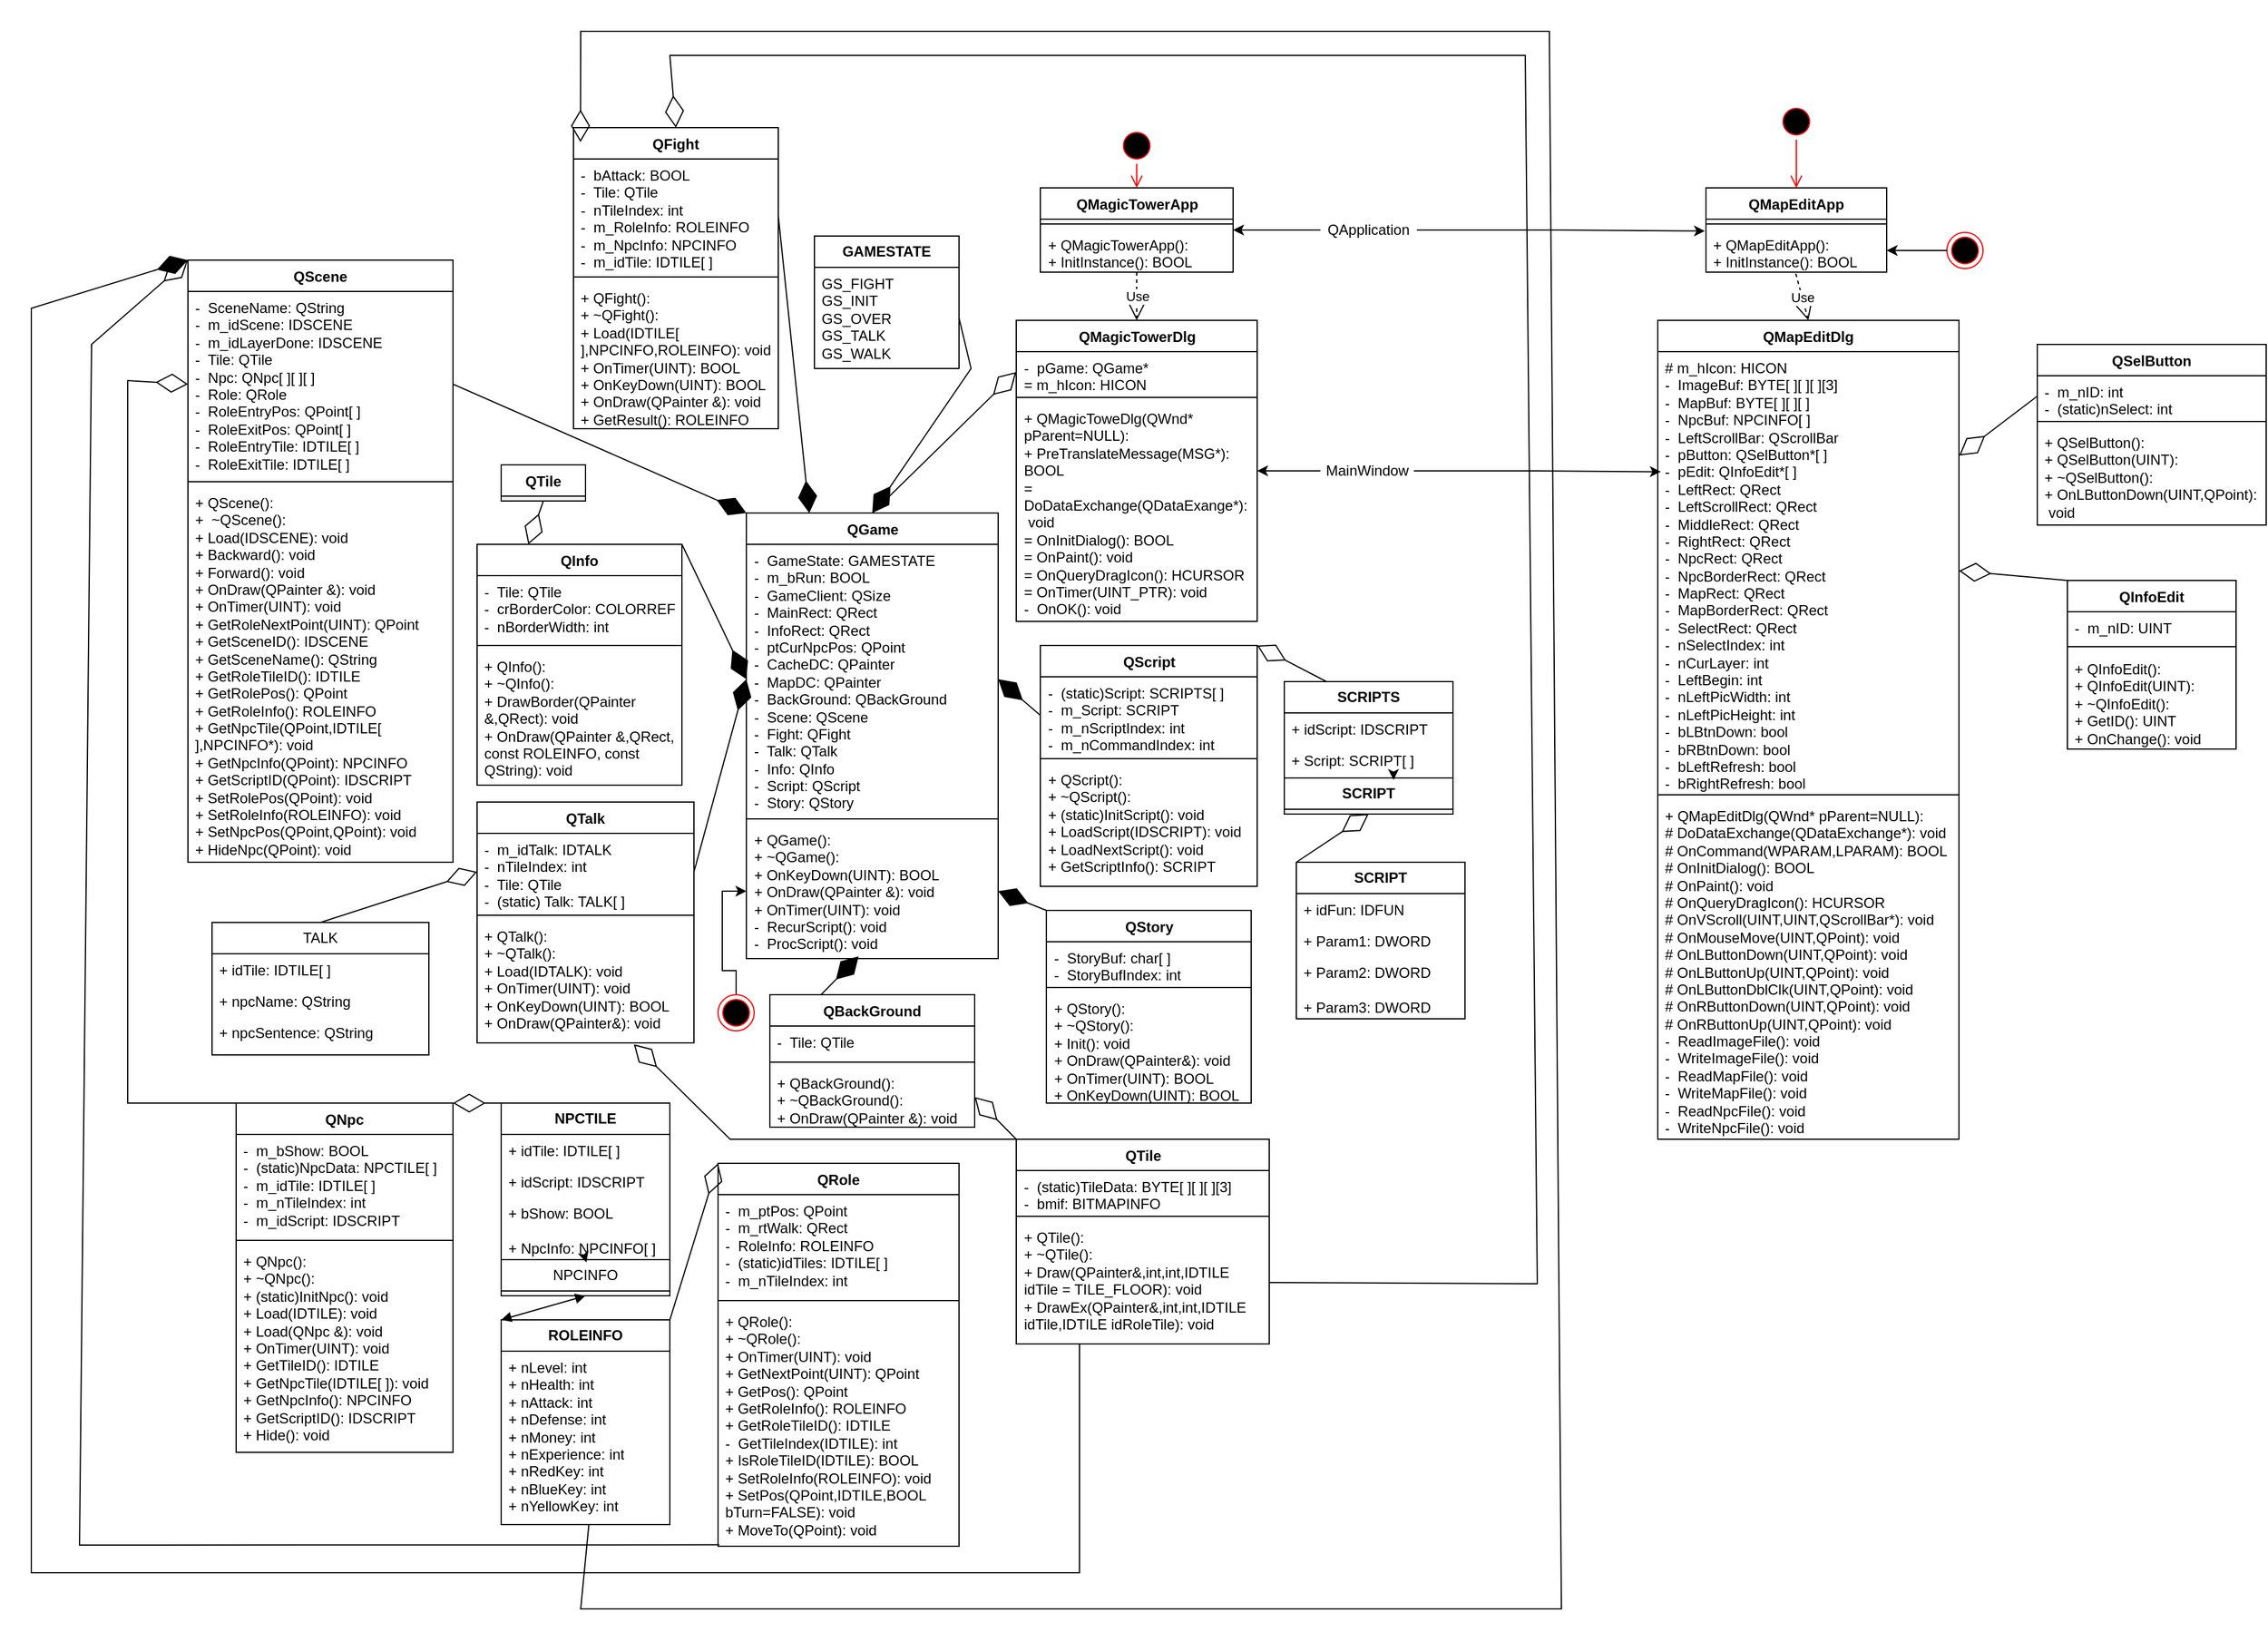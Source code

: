 <mxfile version="24.7.17">
  <diagram id="C5RBs43oDa-KdzZeNtuy" name="Page-1">
    <mxGraphModel dx="3214" dy="2000" grid="1" gridSize="10" guides="1" tooltips="1" connect="1" arrows="1" fold="1" page="0" pageScale="1" pageWidth="827" pageHeight="1169" math="0" shadow="0">
      <root>
        <mxCell id="WIyWlLk6GJQsqaUBKTNV-0" />
        <mxCell id="WIyWlLk6GJQsqaUBKTNV-1" parent="WIyWlLk6GJQsqaUBKTNV-0" />
        <mxCell id="EFok8nTwk4CtRk3BqSgn-8" value="QTile" style="swimlane;fontStyle=1;align=center;verticalAlign=top;childLayout=stackLayout;horizontal=1;startSize=26;horizontalStack=0;resizeParent=1;resizeParentMax=0;resizeLast=0;collapsible=1;marginBottom=0;whiteSpace=wrap;html=1;" parent="WIyWlLk6GJQsqaUBKTNV-1" vertex="1">
          <mxGeometry x="307.5" y="850" width="210" height="170" as="geometry">
            <mxRectangle x="432.5" y="880" width="70" height="30" as="alternateBounds" />
          </mxGeometry>
        </mxCell>
        <mxCell id="EFok8nTwk4CtRk3BqSgn-9" value="-&amp;nbsp; (static)TileData: BYTE[ ][ ][ ][3]&lt;div&gt;-&amp;nbsp; bmif: BITMAPINFO&lt;/div&gt;" style="text;strokeColor=none;fillColor=none;align=left;verticalAlign=top;spacingLeft=4;spacingRight=4;overflow=hidden;rotatable=0;points=[[0,0.5],[1,0.5]];portConstraint=eastwest;whiteSpace=wrap;html=1;" parent="EFok8nTwk4CtRk3BqSgn-8" vertex="1">
          <mxGeometry y="26" width="210" height="34" as="geometry" />
        </mxCell>
        <mxCell id="EFok8nTwk4CtRk3BqSgn-10" value="" style="line;strokeWidth=1;fillColor=none;align=left;verticalAlign=middle;spacingTop=-1;spacingLeft=3;spacingRight=3;rotatable=0;labelPosition=right;points=[];portConstraint=eastwest;strokeColor=inherit;" parent="EFok8nTwk4CtRk3BqSgn-8" vertex="1">
          <mxGeometry y="60" width="210" height="8" as="geometry" />
        </mxCell>
        <mxCell id="EFok8nTwk4CtRk3BqSgn-11" value="+ QTile():&amp;nbsp;&lt;div&gt;+ ~QTile():&lt;/div&gt;&lt;div&gt;+ Draw(QPainter&amp;amp;,int,int,IDTILE idTile = TILE_FLOOR): void&lt;/div&gt;&lt;div&gt;+ DrawEx(QPainter&amp;amp;,int,int,IDTILE idTile,IDTILE idRoleTile): void&lt;/div&gt;&lt;div&gt;&lt;br&gt;&lt;div&gt;&lt;br&gt;&lt;/div&gt;&lt;/div&gt;" style="text;strokeColor=none;fillColor=none;align=left;verticalAlign=top;spacingLeft=4;spacingRight=4;overflow=hidden;rotatable=0;points=[[0,0.5],[1,0.5]];portConstraint=eastwest;whiteSpace=wrap;html=1;" parent="EFok8nTwk4CtRk3BqSgn-8" vertex="1">
          <mxGeometry y="68" width="210" height="102" as="geometry" />
        </mxCell>
        <mxCell id="EFok8nTwk4CtRk3BqSgn-12" value="TALK" style="swimlane;fontStyle=0;childLayout=stackLayout;horizontal=1;startSize=26;fillColor=none;horizontalStack=0;resizeParent=1;resizeParentMax=0;resizeLast=0;collapsible=1;marginBottom=0;whiteSpace=wrap;html=1;" parent="WIyWlLk6GJQsqaUBKTNV-1" vertex="1">
          <mxGeometry x="-360" y="670" width="180" height="110" as="geometry">
            <mxRectangle x="-250" y="700" width="70" height="30" as="alternateBounds" />
          </mxGeometry>
        </mxCell>
        <mxCell id="EFok8nTwk4CtRk3BqSgn-13" value="+ idTile: IDTILE[ ]" style="text;strokeColor=none;fillColor=none;align=left;verticalAlign=top;spacingLeft=4;spacingRight=4;overflow=hidden;rotatable=0;points=[[0,0.5],[1,0.5]];portConstraint=eastwest;whiteSpace=wrap;html=1;" parent="EFok8nTwk4CtRk3BqSgn-12" vertex="1">
          <mxGeometry y="26" width="180" height="26" as="geometry" />
        </mxCell>
        <mxCell id="EFok8nTwk4CtRk3BqSgn-14" value="+ npcName: QString&lt;span style=&quot;white-space: pre;&quot;&gt;&#x9;&lt;/span&gt;" style="text;strokeColor=none;fillColor=none;align=left;verticalAlign=top;spacingLeft=4;spacingRight=4;overflow=hidden;rotatable=0;points=[[0,0.5],[1,0.5]];portConstraint=eastwest;whiteSpace=wrap;html=1;" parent="EFok8nTwk4CtRk3BqSgn-12" vertex="1">
          <mxGeometry y="52" width="180" height="26" as="geometry" />
        </mxCell>
        <mxCell id="EFok8nTwk4CtRk3BqSgn-15" value="+ npcSentence: QString&amp;nbsp;" style="text;strokeColor=none;fillColor=none;align=left;verticalAlign=top;spacingLeft=4;spacingRight=4;overflow=hidden;rotatable=0;points=[[0,0.5],[1,0.5]];portConstraint=eastwest;whiteSpace=wrap;html=1;" parent="EFok8nTwk4CtRk3BqSgn-12" vertex="1">
          <mxGeometry y="78" width="180" height="32" as="geometry" />
        </mxCell>
        <mxCell id="EFok8nTwk4CtRk3BqSgn-24" value="&lt;b&gt;SCRIPTS&lt;/b&gt;" style="swimlane;fontStyle=0;childLayout=stackLayout;horizontal=1;startSize=26;fillColor=none;horizontalStack=0;resizeParent=1;resizeParentMax=0;resizeLast=0;collapsible=1;marginBottom=0;whiteSpace=wrap;html=1;" parent="WIyWlLk6GJQsqaUBKTNV-1" vertex="1">
          <mxGeometry x="530" y="470" width="140" height="110" as="geometry">
            <mxRectangle x="100" y="735" width="90" height="30" as="alternateBounds" />
          </mxGeometry>
        </mxCell>
        <mxCell id="EFok8nTwk4CtRk3BqSgn-25" value="+ idScript: IDSCRIPT" style="text;strokeColor=none;fillColor=none;align=left;verticalAlign=top;spacingLeft=4;spacingRight=4;overflow=hidden;rotatable=0;points=[[0,0.5],[1,0.5]];portConstraint=eastwest;whiteSpace=wrap;html=1;" parent="EFok8nTwk4CtRk3BqSgn-24" vertex="1">
          <mxGeometry y="26" width="140" height="26" as="geometry" />
        </mxCell>
        <mxCell id="EFok8nTwk4CtRk3BqSgn-27" value="+ Script: SCRIPT[ ]" style="text;strokeColor=none;fillColor=none;align=left;verticalAlign=top;spacingLeft=4;spacingRight=4;overflow=hidden;rotatable=0;points=[[0,0.5],[1,0.5]];portConstraint=eastwest;whiteSpace=wrap;html=1;" parent="EFok8nTwk4CtRk3BqSgn-24" vertex="1">
          <mxGeometry y="52" width="140" height="28" as="geometry" />
        </mxCell>
        <mxCell id="EFok8nTwk4CtRk3BqSgn-20" value="&lt;b&gt;SCRIPT&lt;/b&gt;" style="swimlane;fontStyle=0;childLayout=stackLayout;horizontal=1;startSize=26;fillColor=none;horizontalStack=0;resizeParent=1;resizeParentMax=0;resizeLast=0;collapsible=1;marginBottom=0;whiteSpace=wrap;html=1;" parent="EFok8nTwk4CtRk3BqSgn-24" vertex="1" collapsed="1">
          <mxGeometry y="80" width="140" height="30" as="geometry">
            <mxRectangle y="80" width="140" height="130" as="alternateBounds" />
          </mxGeometry>
        </mxCell>
        <mxCell id="EFok8nTwk4CtRk3BqSgn-21" value="+ idFun: IDFUN" style="text;strokeColor=none;fillColor=none;align=left;verticalAlign=top;spacingLeft=4;spacingRight=4;overflow=hidden;rotatable=0;points=[[0,0.5],[1,0.5]];portConstraint=eastwest;whiteSpace=wrap;html=1;" parent="EFok8nTwk4CtRk3BqSgn-20" vertex="1">
          <mxGeometry y="26" width="140" height="26" as="geometry" />
        </mxCell>
        <mxCell id="EFok8nTwk4CtRk3BqSgn-22" value="+ Param1: DWORD" style="text;strokeColor=none;fillColor=none;align=left;verticalAlign=top;spacingLeft=4;spacingRight=4;overflow=hidden;rotatable=0;points=[[0,0.5],[1,0.5]];portConstraint=eastwest;whiteSpace=wrap;html=1;" parent="EFok8nTwk4CtRk3BqSgn-20" vertex="1">
          <mxGeometry y="52" width="140" height="26" as="geometry" />
        </mxCell>
        <mxCell id="EFok8nTwk4CtRk3BqSgn-23" value="+ Param2: DWORD&lt;div&gt;&lt;br&gt;&lt;/div&gt;&lt;div&gt;+ Param3: DWORD&lt;br&gt;&lt;/div&gt;" style="text;strokeColor=none;fillColor=none;align=left;verticalAlign=top;spacingLeft=4;spacingRight=4;overflow=hidden;rotatable=0;points=[[0,0.5],[1,0.5]];portConstraint=eastwest;whiteSpace=wrap;html=1;" parent="EFok8nTwk4CtRk3BqSgn-20" vertex="1">
          <mxGeometry y="78" width="140" height="52" as="geometry" />
        </mxCell>
        <mxCell id="EFok8nTwk4CtRk3BqSgn-37" style="edgeStyle=orthogonalEdgeStyle;rounded=0;orthogonalLoop=1;jettySize=auto;html=1;exitX=0.5;exitY=0;exitDx=0;exitDy=0;entryX=0.648;entryY=1.06;entryDx=0;entryDy=0;entryPerimeter=0;" parent="EFok8nTwk4CtRk3BqSgn-24" source="EFok8nTwk4CtRk3BqSgn-20" target="EFok8nTwk4CtRk3BqSgn-27" edge="1">
          <mxGeometry relative="1" as="geometry" />
        </mxCell>
        <mxCell id="EFok8nTwk4CtRk3BqSgn-28" value="&lt;b&gt;SCRIPT&lt;/b&gt;" style="swimlane;fontStyle=0;childLayout=stackLayout;horizontal=1;startSize=26;fillColor=none;horizontalStack=0;resizeParent=1;resizeParentMax=0;resizeLast=0;collapsible=1;marginBottom=0;whiteSpace=wrap;html=1;" parent="WIyWlLk6GJQsqaUBKTNV-1" vertex="1">
          <mxGeometry x="540" y="620" width="140" height="130" as="geometry">
            <mxRectangle x="755" y="510" width="140" height="30" as="alternateBounds" />
          </mxGeometry>
        </mxCell>
        <mxCell id="EFok8nTwk4CtRk3BqSgn-29" value="+ idFun: IDFUN" style="text;strokeColor=none;fillColor=none;align=left;verticalAlign=top;spacingLeft=4;spacingRight=4;overflow=hidden;rotatable=0;points=[[0,0.5],[1,0.5]];portConstraint=eastwest;whiteSpace=wrap;html=1;" parent="EFok8nTwk4CtRk3BqSgn-28" vertex="1">
          <mxGeometry y="26" width="140" height="26" as="geometry" />
        </mxCell>
        <mxCell id="EFok8nTwk4CtRk3BqSgn-30" value="+ Param1: DWORD" style="text;strokeColor=none;fillColor=none;align=left;verticalAlign=top;spacingLeft=4;spacingRight=4;overflow=hidden;rotatable=0;points=[[0,0.5],[1,0.5]];portConstraint=eastwest;whiteSpace=wrap;html=1;" parent="EFok8nTwk4CtRk3BqSgn-28" vertex="1">
          <mxGeometry y="52" width="140" height="26" as="geometry" />
        </mxCell>
        <mxCell id="EFok8nTwk4CtRk3BqSgn-31" value="+ Param2: DWORD&lt;div&gt;&lt;br&gt;&lt;/div&gt;&lt;div&gt;+ Param3: DWORD&lt;br&gt;&lt;/div&gt;" style="text;strokeColor=none;fillColor=none;align=left;verticalAlign=top;spacingLeft=4;spacingRight=4;overflow=hidden;rotatable=0;points=[[0,0.5],[1,0.5]];portConstraint=eastwest;whiteSpace=wrap;html=1;" parent="EFok8nTwk4CtRk3BqSgn-28" vertex="1">
          <mxGeometry y="78" width="140" height="52" as="geometry" />
        </mxCell>
        <mxCell id="EFok8nTwk4CtRk3BqSgn-38" value="&lt;b&gt;ROLEINFO&lt;/b&gt;" style="swimlane;fontStyle=0;childLayout=stackLayout;horizontal=1;startSize=26;fillColor=none;horizontalStack=0;resizeParent=1;resizeParentMax=0;resizeLast=0;collapsible=1;marginBottom=0;whiteSpace=wrap;html=1;" parent="WIyWlLk6GJQsqaUBKTNV-1" vertex="1">
          <mxGeometry x="-120" y="1000" width="140" height="170" as="geometry">
            <mxRectangle x="-130" y="830" width="100" height="30" as="alternateBounds" />
          </mxGeometry>
        </mxCell>
        <mxCell id="EFok8nTwk4CtRk3BqSgn-39" value="+ nLevel: int&lt;div&gt;+ nHealth: int&lt;br&gt;&lt;/div&gt;&lt;div&gt;+ nAttack: int&lt;br&gt;&lt;/div&gt;&lt;div&gt;+ nDefense: int&lt;br&gt;&lt;/div&gt;&lt;div&gt;+ nMoney: int&lt;br&gt;&lt;/div&gt;&lt;div&gt;+ nExperience: int&lt;br&gt;&lt;/div&gt;&lt;div&gt;+ nRedKey: int&lt;br&gt;&lt;/div&gt;&lt;div&gt;+ nBlueKey: int&lt;br&gt;&lt;/div&gt;&lt;div&gt;+ nYellowKey: int&lt;br&gt;&lt;/div&gt;" style="text;strokeColor=none;fillColor=none;align=left;verticalAlign=top;spacingLeft=4;spacingRight=4;overflow=hidden;rotatable=0;points=[[0,0.5],[1,0.5]];portConstraint=eastwest;whiteSpace=wrap;html=1;" parent="EFok8nTwk4CtRk3BqSgn-38" vertex="1">
          <mxGeometry y="26" width="140" height="144" as="geometry" />
        </mxCell>
        <mxCell id="EFok8nTwk4CtRk3BqSgn-42" value="&lt;b&gt;NPCTILE&lt;/b&gt;" style="swimlane;fontStyle=0;childLayout=stackLayout;horizontal=1;startSize=26;fillColor=none;horizontalStack=0;resizeParent=1;resizeParentMax=0;resizeLast=0;collapsible=1;marginBottom=0;whiteSpace=wrap;html=1;" parent="WIyWlLk6GJQsqaUBKTNV-1" vertex="1">
          <mxGeometry x="-120" y="820" width="140" height="160" as="geometry">
            <mxRectangle x="67.5" y="860" width="90" height="30" as="alternateBounds" />
          </mxGeometry>
        </mxCell>
        <mxCell id="EFok8nTwk4CtRk3BqSgn-43" value="+ idTile: IDTILE[ ]" style="text;strokeColor=none;fillColor=none;align=left;verticalAlign=top;spacingLeft=4;spacingRight=4;overflow=hidden;rotatable=0;points=[[0,0.5],[1,0.5]];portConstraint=eastwest;whiteSpace=wrap;html=1;" parent="EFok8nTwk4CtRk3BqSgn-42" vertex="1">
          <mxGeometry y="26" width="140" height="26" as="geometry" />
        </mxCell>
        <mxCell id="EFok8nTwk4CtRk3BqSgn-44" value="+ idScript: IDSCRIPT" style="text;strokeColor=none;fillColor=none;align=left;verticalAlign=top;spacingLeft=4;spacingRight=4;overflow=hidden;rotatable=0;points=[[0,0.5],[1,0.5]];portConstraint=eastwest;whiteSpace=wrap;html=1;" parent="EFok8nTwk4CtRk3BqSgn-42" vertex="1">
          <mxGeometry y="52" width="140" height="26" as="geometry" />
        </mxCell>
        <mxCell id="EFok8nTwk4CtRk3BqSgn-45" value="+ bShow: BOOL&lt;div&gt;&lt;br&gt;&lt;/div&gt;&lt;div&gt;+ NpcInfo: NPCINFO[ ]&lt;/div&gt;" style="text;strokeColor=none;fillColor=none;align=left;verticalAlign=top;spacingLeft=4;spacingRight=4;overflow=hidden;rotatable=0;points=[[0,0.5],[1,0.5]];portConstraint=eastwest;whiteSpace=wrap;html=1;" parent="EFok8nTwk4CtRk3BqSgn-42" vertex="1">
          <mxGeometry y="78" width="140" height="52" as="geometry" />
        </mxCell>
        <mxCell id="EFok8nTwk4CtRk3BqSgn-46" value="NPCINFO" style="swimlane;fontStyle=0;childLayout=stackLayout;horizontal=1;startSize=26;fillColor=none;horizontalStack=0;resizeParent=1;resizeParentMax=0;resizeLast=0;collapsible=1;marginBottom=0;whiteSpace=wrap;html=1;" parent="EFok8nTwk4CtRk3BqSgn-42" vertex="1" collapsed="1">
          <mxGeometry y="130" width="140" height="30" as="geometry">
            <mxRectangle y="130" width="140" height="170" as="alternateBounds" />
          </mxGeometry>
        </mxCell>
        <mxCell id="EFok8nTwk4CtRk3BqSgn-47" value="+ nLevel: int&lt;div&gt;+ nHealth: int&lt;br&gt;&lt;/div&gt;&lt;div&gt;+ nAttack: int&lt;br&gt;&lt;/div&gt;&lt;div&gt;+ nDefense: int&lt;br&gt;&lt;/div&gt;&lt;div&gt;+ nMoney: int&lt;br&gt;&lt;/div&gt;&lt;div&gt;+ nExperience: int&lt;br&gt;&lt;/div&gt;&lt;div&gt;+ nRedKey: int&lt;br&gt;&lt;/div&gt;&lt;div&gt;+ nBlueKey: int&lt;br&gt;&lt;/div&gt;&lt;div&gt;+ nYellowKey: int&lt;br&gt;&lt;/div&gt;" style="text;strokeColor=none;fillColor=none;align=left;verticalAlign=top;spacingLeft=4;spacingRight=4;overflow=hidden;rotatable=0;points=[[0,0.5],[1,0.5]];portConstraint=eastwest;whiteSpace=wrap;html=1;" parent="EFok8nTwk4CtRk3BqSgn-46" vertex="1">
          <mxGeometry y="26" width="140" height="144" as="geometry" />
        </mxCell>
        <mxCell id="EFok8nTwk4CtRk3BqSgn-49" style="edgeStyle=orthogonalEdgeStyle;rounded=0;orthogonalLoop=1;jettySize=auto;html=1;exitX=0.5;exitY=0;exitDx=0;exitDy=0;entryX=0.505;entryY=1.045;entryDx=0;entryDy=0;entryPerimeter=0;" parent="EFok8nTwk4CtRk3BqSgn-42" source="EFok8nTwk4CtRk3BqSgn-46" target="EFok8nTwk4CtRk3BqSgn-45" edge="1">
          <mxGeometry relative="1" as="geometry" />
        </mxCell>
        <mxCell id="EFok8nTwk4CtRk3BqSgn-52" value="&lt;b&gt;GAMESTATE&lt;/b&gt;" style="swimlane;fontStyle=0;childLayout=stackLayout;horizontal=1;startSize=26;fillColor=none;horizontalStack=0;resizeParent=1;resizeParentMax=0;resizeLast=0;collapsible=1;marginBottom=0;whiteSpace=wrap;html=1;" parent="WIyWlLk6GJQsqaUBKTNV-1" vertex="1">
          <mxGeometry x="140" y="100" width="120" height="110" as="geometry">
            <mxRectangle x="160" y="70" width="110" height="30" as="alternateBounds" />
          </mxGeometry>
        </mxCell>
        <mxCell id="EFok8nTwk4CtRk3BqSgn-53" value="GS_FIGHT&lt;div&gt;GS_INIT&lt;/div&gt;&lt;div&gt;GS_OVER&lt;/div&gt;&lt;div&gt;GS_TALK&lt;/div&gt;&lt;div&gt;GS_WALK&amp;nbsp;&lt;/div&gt;" style="text;strokeColor=none;fillColor=none;align=left;verticalAlign=top;spacingLeft=4;spacingRight=4;overflow=hidden;rotatable=0;points=[[0,0.5],[1,0.5]];portConstraint=eastwest;whiteSpace=wrap;html=1;" parent="EFok8nTwk4CtRk3BqSgn-52" vertex="1">
          <mxGeometry y="26" width="120" height="84" as="geometry" />
        </mxCell>
        <mxCell id="EFok8nTwk4CtRk3BqSgn-56" value="QTalk" style="swimlane;fontStyle=1;align=center;verticalAlign=top;childLayout=stackLayout;horizontal=1;startSize=26;horizontalStack=0;resizeParent=1;resizeParentMax=0;resizeLast=0;collapsible=1;marginBottom=0;whiteSpace=wrap;html=1;" parent="WIyWlLk6GJQsqaUBKTNV-1" vertex="1">
          <mxGeometry x="-140" y="570" width="180" height="200" as="geometry">
            <mxRectangle x="-220" y="590" width="70" height="30" as="alternateBounds" />
          </mxGeometry>
        </mxCell>
        <mxCell id="EFok8nTwk4CtRk3BqSgn-57" value="-&amp;nbsp; m_idTalk: IDTALK&lt;div&gt;-&amp;nbsp; nTileIndex: int&lt;/div&gt;&lt;div&gt;-&amp;nbsp; Tile: QTile&lt;/div&gt;&lt;div&gt;-&amp;nbsp; (static) Talk: TALK[ ]&lt;/div&gt;" style="text;strokeColor=none;fillColor=none;align=left;verticalAlign=top;spacingLeft=4;spacingRight=4;overflow=hidden;rotatable=0;points=[[0,0.5],[1,0.5]];portConstraint=eastwest;whiteSpace=wrap;html=1;" parent="EFok8nTwk4CtRk3BqSgn-56" vertex="1">
          <mxGeometry y="26" width="180" height="64" as="geometry" />
        </mxCell>
        <mxCell id="EFok8nTwk4CtRk3BqSgn-58" value="" style="line;strokeWidth=1;fillColor=none;align=left;verticalAlign=middle;spacingTop=-1;spacingLeft=3;spacingRight=3;rotatable=0;labelPosition=right;points=[];portConstraint=eastwest;strokeColor=inherit;" parent="EFok8nTwk4CtRk3BqSgn-56" vertex="1">
          <mxGeometry y="90" width="180" height="8" as="geometry" />
        </mxCell>
        <mxCell id="EFok8nTwk4CtRk3BqSgn-59" value="&lt;div&gt;+ QTalk():&lt;/div&gt;&lt;div&gt;+ ~QTalk():&lt;/div&gt;&lt;div&gt;+ Load(IDTALK): void&lt;/div&gt;+ OnTimer(UINT): void&lt;div&gt;+ OnKeyDown(UINT): BOOL&lt;/div&gt;&lt;div&gt;+ OnDraw(QPainter&amp;amp;): void&amp;nbsp;&lt;/div&gt;" style="text;strokeColor=none;fillColor=none;align=left;verticalAlign=top;spacingLeft=4;spacingRight=4;overflow=hidden;rotatable=0;points=[[0,0.5],[1,0.5]];portConstraint=eastwest;whiteSpace=wrap;html=1;" parent="EFok8nTwk4CtRk3BqSgn-56" vertex="1">
          <mxGeometry y="98" width="180" height="102" as="geometry" />
        </mxCell>
        <mxCell id="EFok8nTwk4CtRk3BqSgn-64" value="QStory" style="swimlane;fontStyle=1;align=center;verticalAlign=top;childLayout=stackLayout;horizontal=1;startSize=26;horizontalStack=0;resizeParent=1;resizeParentMax=0;resizeLast=0;collapsible=1;marginBottom=0;whiteSpace=wrap;html=1;" parent="WIyWlLk6GJQsqaUBKTNV-1" vertex="1">
          <mxGeometry x="332.5" y="660" width="170" height="160" as="geometry">
            <mxRectangle x="125" y="660" width="80" height="30" as="alternateBounds" />
          </mxGeometry>
        </mxCell>
        <mxCell id="EFok8nTwk4CtRk3BqSgn-65" value="-&amp;nbsp; StoryBuf: char[ ]&lt;div&gt;-&amp;nbsp; StoryBufIndex: int&lt;br&gt;&lt;/div&gt;" style="text;strokeColor=none;fillColor=none;align=left;verticalAlign=top;spacingLeft=4;spacingRight=4;overflow=hidden;rotatable=0;points=[[0,0.5],[1,0.5]];portConstraint=eastwest;whiteSpace=wrap;html=1;" parent="EFok8nTwk4CtRk3BqSgn-64" vertex="1">
          <mxGeometry y="26" width="170" height="34" as="geometry" />
        </mxCell>
        <mxCell id="EFok8nTwk4CtRk3BqSgn-66" value="" style="line;strokeWidth=1;fillColor=none;align=left;verticalAlign=middle;spacingTop=-1;spacingLeft=3;spacingRight=3;rotatable=0;labelPosition=right;points=[];portConstraint=eastwest;strokeColor=inherit;" parent="EFok8nTwk4CtRk3BqSgn-64" vertex="1">
          <mxGeometry y="60" width="170" height="8" as="geometry" />
        </mxCell>
        <mxCell id="EFok8nTwk4CtRk3BqSgn-67" value="+ QStory():&lt;br&gt;+ ~QStory():&lt;div&gt;+ Init(): void&lt;/div&gt;&lt;div&gt;+ OnDraw(QPainter&amp;amp;): void&lt;/div&gt;&lt;div&gt;+ OnTimer(UINT): BOOL&lt;/div&gt;&lt;div&gt;+ OnKeyDown(UINT): BOOL&lt;/div&gt;" style="text;strokeColor=none;fillColor=none;align=left;verticalAlign=top;spacingLeft=4;spacingRight=4;overflow=hidden;rotatable=0;points=[[0,0.5],[1,0.5]];portConstraint=eastwest;whiteSpace=wrap;html=1;" parent="EFok8nTwk4CtRk3BqSgn-64" vertex="1">
          <mxGeometry y="68" width="170" height="92" as="geometry" />
        </mxCell>
        <mxCell id="EFok8nTwk4CtRk3BqSgn-68" value="QScript" style="swimlane;fontStyle=1;align=center;verticalAlign=top;childLayout=stackLayout;horizontal=1;startSize=26;horizontalStack=0;resizeParent=1;resizeParentMax=0;resizeLast=0;collapsible=1;marginBottom=0;whiteSpace=wrap;html=1;" parent="WIyWlLk6GJQsqaUBKTNV-1" vertex="1">
          <mxGeometry x="327.5" y="440" width="180" height="200" as="geometry">
            <mxRectangle x="70" y="640" width="80" height="30" as="alternateBounds" />
          </mxGeometry>
        </mxCell>
        <mxCell id="EFok8nTwk4CtRk3BqSgn-69" value="-&amp;nbsp; (static)Script: SCRIPTS[ ]&lt;div&gt;-&amp;nbsp; m_Script: SCRIPT&lt;/div&gt;&lt;div&gt;-&amp;nbsp; m_nScriptIndex: int&lt;/div&gt;&lt;div&gt;-&amp;nbsp; m_nCommandIndex: int&lt;/div&gt;" style="text;strokeColor=none;fillColor=none;align=left;verticalAlign=top;spacingLeft=4;spacingRight=4;overflow=hidden;rotatable=0;points=[[0,0.5],[1,0.5]];portConstraint=eastwest;whiteSpace=wrap;html=1;" parent="EFok8nTwk4CtRk3BqSgn-68" vertex="1">
          <mxGeometry y="26" width="180" height="64" as="geometry" />
        </mxCell>
        <mxCell id="EFok8nTwk4CtRk3BqSgn-70" value="" style="line;strokeWidth=1;fillColor=none;align=left;verticalAlign=middle;spacingTop=-1;spacingLeft=3;spacingRight=3;rotatable=0;labelPosition=right;points=[];portConstraint=eastwest;strokeColor=inherit;" parent="EFok8nTwk4CtRk3BqSgn-68" vertex="1">
          <mxGeometry y="90" width="180" height="8" as="geometry" />
        </mxCell>
        <mxCell id="EFok8nTwk4CtRk3BqSgn-71" value="+ QScript():&lt;div&gt;+ ~QScript():&lt;/div&gt;&lt;div&gt;+ (static)InitScript(): void&amp;nbsp;&lt;/div&gt;&lt;div&gt;+ LoadScript(IDSCRIPT): void&lt;/div&gt;&lt;div&gt;+ LoadNextScript(): void&lt;/div&gt;&lt;div&gt;+ GetScriptInfo(): SCRIPT&lt;/div&gt;" style="text;strokeColor=none;fillColor=none;align=left;verticalAlign=top;spacingLeft=4;spacingRight=4;overflow=hidden;rotatable=0;points=[[0,0.5],[1,0.5]];portConstraint=eastwest;whiteSpace=wrap;html=1;" parent="EFok8nTwk4CtRk3BqSgn-68" vertex="1">
          <mxGeometry y="98" width="180" height="102" as="geometry" />
        </mxCell>
        <mxCell id="EFok8nTwk4CtRk3BqSgn-72" value="QRole" style="swimlane;fontStyle=1;align=center;verticalAlign=top;childLayout=stackLayout;horizontal=1;startSize=26;horizontalStack=0;resizeParent=1;resizeParentMax=0;resizeLast=0;collapsible=1;marginBottom=0;whiteSpace=wrap;html=1;" parent="WIyWlLk6GJQsqaUBKTNV-1" vertex="1">
          <mxGeometry x="60" y="870" width="200" height="318" as="geometry">
            <mxRectangle x="720" y="180" width="70" height="30" as="alternateBounds" />
          </mxGeometry>
        </mxCell>
        <mxCell id="EFok8nTwk4CtRk3BqSgn-73" value="-&amp;nbsp; m_ptPos: QPoint&lt;div&gt;-&amp;nbsp; m_rtWalk: QRect&lt;/div&gt;&lt;div&gt;-&amp;nbsp; RoleInfo: ROLEINFO&lt;/div&gt;&lt;div&gt;-&amp;nbsp; (static)idTiles: IDTILE[ ]&lt;/div&gt;&lt;div&gt;-&amp;nbsp; m_nTileIndex: int&lt;/div&gt;" style="text;strokeColor=none;fillColor=none;align=left;verticalAlign=top;spacingLeft=4;spacingRight=4;overflow=hidden;rotatable=0;points=[[0,0.5],[1,0.5]];portConstraint=eastwest;whiteSpace=wrap;html=1;" parent="EFok8nTwk4CtRk3BqSgn-72" vertex="1">
          <mxGeometry y="26" width="200" height="84" as="geometry" />
        </mxCell>
        <mxCell id="EFok8nTwk4CtRk3BqSgn-74" value="" style="line;strokeWidth=1;fillColor=none;align=left;verticalAlign=middle;spacingTop=-1;spacingLeft=3;spacingRight=3;rotatable=0;labelPosition=right;points=[];portConstraint=eastwest;strokeColor=inherit;" parent="EFok8nTwk4CtRk3BqSgn-72" vertex="1">
          <mxGeometry y="110" width="200" height="8" as="geometry" />
        </mxCell>
        <mxCell id="EFok8nTwk4CtRk3BqSgn-75" value="+ QRole():&amp;nbsp;&lt;div&gt;+ ~QRole():&lt;/div&gt;&lt;div&gt;+ OnTimer(UINT): void&lt;/div&gt;&lt;div&gt;+ GetNextPoint(UINT): QPoint&lt;/div&gt;&lt;div&gt;+ GetPos(): QPoint&lt;/div&gt;&lt;div&gt;+ GetRoleInfo(): ROLEINFO&amp;nbsp;&lt;/div&gt;&lt;div&gt;+ GetRoleTileID(): IDTILE&lt;/div&gt;&lt;div&gt;-&amp;nbsp; GetTileIndex(IDTILE): int&lt;/div&gt;&lt;div&gt;+ IsRoleTileID(IDTILE): BOOL&lt;/div&gt;&lt;div&gt;+ SetRoleInfo(ROLEINFO): void&lt;/div&gt;&lt;div&gt;+ SetPos(QPoint,IDTILE,BOOL bTurn=FALSE): void&lt;/div&gt;&lt;div&gt;+ MoveTo(QPoint): void&lt;/div&gt;" style="text;strokeColor=none;fillColor=none;align=left;verticalAlign=top;spacingLeft=4;spacingRight=4;overflow=hidden;rotatable=0;points=[[0,0.5],[1,0.5]];portConstraint=eastwest;whiteSpace=wrap;html=1;" parent="EFok8nTwk4CtRk3BqSgn-72" vertex="1">
          <mxGeometry y="118" width="200" height="200" as="geometry" />
        </mxCell>
        <mxCell id="EFok8nTwk4CtRk3BqSgn-77" value="QNpc" style="swimlane;fontStyle=1;align=center;verticalAlign=top;childLayout=stackLayout;horizontal=1;startSize=26;horizontalStack=0;resizeParent=1;resizeParentMax=0;resizeLast=0;collapsible=1;marginBottom=0;whiteSpace=wrap;html=1;" parent="WIyWlLk6GJQsqaUBKTNV-1" vertex="1">
          <mxGeometry x="-340" y="820" width="180" height="290" as="geometry">
            <mxRectangle x="250" y="860" width="70" height="30" as="alternateBounds" />
          </mxGeometry>
        </mxCell>
        <mxCell id="EFok8nTwk4CtRk3BqSgn-78" value="-&amp;nbsp; m_bShow: BOOL&lt;div&gt;-&amp;nbsp; (static)NpcData: NPCTILE[ ]&lt;/div&gt;&lt;div&gt;-&amp;nbsp; m_idTile: IDTILE[ ]&lt;/div&gt;&lt;div&gt;-&amp;nbsp; m_nTileIndex: int&lt;/div&gt;&lt;div&gt;-&amp;nbsp; m_idScript: IDSCRIPT&lt;/div&gt;" style="text;strokeColor=none;fillColor=none;align=left;verticalAlign=top;spacingLeft=4;spacingRight=4;overflow=hidden;rotatable=0;points=[[0,0.5],[1,0.5]];portConstraint=eastwest;whiteSpace=wrap;html=1;" parent="EFok8nTwk4CtRk3BqSgn-77" vertex="1">
          <mxGeometry y="26" width="180" height="84" as="geometry" />
        </mxCell>
        <mxCell id="EFok8nTwk4CtRk3BqSgn-79" value="" style="line;strokeWidth=1;fillColor=none;align=left;verticalAlign=middle;spacingTop=-1;spacingLeft=3;spacingRight=3;rotatable=0;labelPosition=right;points=[];portConstraint=eastwest;strokeColor=inherit;" parent="EFok8nTwk4CtRk3BqSgn-77" vertex="1">
          <mxGeometry y="110" width="180" height="8" as="geometry" />
        </mxCell>
        <mxCell id="EFok8nTwk4CtRk3BqSgn-80" value="+ QNpc():&lt;div&gt;+ ~QNpc():&lt;/div&gt;&lt;div&gt;+ (static)InitNpc(): void&lt;/div&gt;&lt;div&gt;+ Load(IDTILE): void&lt;/div&gt;&lt;div&gt;+ Load(QNpc &amp;amp;): void&lt;/div&gt;&lt;div&gt;+ OnTimer(UINT): void&lt;/div&gt;&lt;div&gt;+ GetTileID(): IDTILE&lt;/div&gt;&lt;div&gt;+ GetNpcTile(IDTILE[ ]): void&lt;/div&gt;&lt;div&gt;+ GetNpcInfo(): NPCINFO&lt;/div&gt;&lt;div&gt;+ GetScriptID(): IDSCRIPT&lt;/div&gt;&lt;div&gt;+ Hide(): void&lt;/div&gt;&lt;div&gt;&amp;nbsp;&lt;/div&gt;" style="text;strokeColor=none;fillColor=none;align=left;verticalAlign=top;spacingLeft=4;spacingRight=4;overflow=hidden;rotatable=0;points=[[0,0.5],[1,0.5]];portConstraint=eastwest;whiteSpace=wrap;html=1;" parent="EFok8nTwk4CtRk3BqSgn-77" vertex="1">
          <mxGeometry y="118" width="180" height="172" as="geometry" />
        </mxCell>
        <mxCell id="EFok8nTwk4CtRk3BqSgn-81" value="QScene" style="swimlane;fontStyle=1;align=center;verticalAlign=top;childLayout=stackLayout;horizontal=1;startSize=26;horizontalStack=0;resizeParent=1;resizeParentMax=0;resizeLast=0;collapsible=1;marginBottom=0;whiteSpace=wrap;html=1;" parent="WIyWlLk6GJQsqaUBKTNV-1" vertex="1">
          <mxGeometry x="-380" y="120" width="220" height="500" as="geometry">
            <mxRectangle x="325" y="665" width="80" height="30" as="alternateBounds" />
          </mxGeometry>
        </mxCell>
        <mxCell id="EFok8nTwk4CtRk3BqSgn-82" value="-&amp;nbsp; SceneName: QString&lt;div&gt;-&amp;nbsp; m_idScene: IDSCENE&lt;/div&gt;&lt;div&gt;-&amp;nbsp; m_idLayerDone: IDSCENE&lt;/div&gt;&lt;div&gt;-&amp;nbsp; Tile: QTile&lt;/div&gt;&lt;div&gt;-&amp;nbsp; Npc: QNpc[ ][ ][ ]&lt;/div&gt;&lt;div&gt;-&amp;nbsp; Role: QRole&lt;/div&gt;&lt;div&gt;-&amp;nbsp; RoleEntryPos: QPoint[ ]&lt;/div&gt;&lt;div&gt;-&amp;nbsp; RoleExitPos: QPoint[ ]&lt;/div&gt;&lt;div&gt;-&amp;nbsp; RoleEntryTile: IDTILE[ ]&lt;/div&gt;&lt;div&gt;-&amp;nbsp; RoleExitTile: IDTILE[ ]&lt;/div&gt;" style="text;strokeColor=none;fillColor=none;align=left;verticalAlign=top;spacingLeft=4;spacingRight=4;overflow=hidden;rotatable=0;points=[[0,0.5],[1,0.5]];portConstraint=eastwest;whiteSpace=wrap;html=1;" parent="EFok8nTwk4CtRk3BqSgn-81" vertex="1">
          <mxGeometry y="26" width="220" height="154" as="geometry" />
        </mxCell>
        <mxCell id="EFok8nTwk4CtRk3BqSgn-83" value="" style="line;strokeWidth=1;fillColor=none;align=left;verticalAlign=middle;spacingTop=-1;spacingLeft=3;spacingRight=3;rotatable=0;labelPosition=right;points=[];portConstraint=eastwest;strokeColor=inherit;" parent="EFok8nTwk4CtRk3BqSgn-81" vertex="1">
          <mxGeometry y="180" width="220" height="8" as="geometry" />
        </mxCell>
        <mxCell id="EFok8nTwk4CtRk3BqSgn-84" value="+ QScene():&lt;div&gt;+&amp;nbsp; ~QScene():&lt;/div&gt;&lt;div&gt;+ Load(IDSCENE): void&lt;/div&gt;&lt;div&gt;+ Backward(): void&lt;/div&gt;&lt;div&gt;+ Forward(): void&lt;/div&gt;&lt;div&gt;+ OnDraw(QPainter &amp;amp;): void&lt;/div&gt;&lt;div&gt;+ OnTimer(UINT): void&lt;/div&gt;&lt;div&gt;+ GetRoleNextPoint(UINT): QPoint&lt;/div&gt;&lt;div&gt;+ GetSceneID(): IDSCENE&lt;/div&gt;&lt;div&gt;+ GetSceneName(): QString&lt;/div&gt;&lt;div&gt;+ GetRoleTileID(): IDTILE&lt;/div&gt;&lt;div&gt;+ GetRolePos(): QPoint&lt;/div&gt;&lt;div&gt;+ GetRoleInfo(): ROLEINFO&lt;/div&gt;&lt;div&gt;+ GetNpcTile(QPoint,IDTILE[ ],NPCINFO*): void&lt;/div&gt;&lt;div&gt;+ GetNpcInfo(QPoint): NPCINFO&lt;/div&gt;&lt;div&gt;+ GetScriptID(QPoint): IDSCRIPT&lt;/div&gt;&lt;div&gt;+ SetRolePos(QPoint): void&lt;/div&gt;&lt;div&gt;+ SetRoleInfo(ROLEINFO): void&lt;/div&gt;&lt;div&gt;+ SetNpcPos(QPoint,QPoint): void&lt;/div&gt;&lt;div&gt;+ HideNpc(QPoint): void&lt;/div&gt;" style="text;strokeColor=none;fillColor=none;align=left;verticalAlign=top;spacingLeft=4;spacingRight=4;overflow=hidden;rotatable=0;points=[[0,0.5],[1,0.5]];portConstraint=eastwest;whiteSpace=wrap;html=1;" parent="EFok8nTwk4CtRk3BqSgn-81" vertex="1">
          <mxGeometry y="188" width="220" height="312" as="geometry" />
        </mxCell>
        <mxCell id="EFok8nTwk4CtRk3BqSgn-85" value="QBackGround" style="swimlane;fontStyle=1;align=center;verticalAlign=top;childLayout=stackLayout;horizontal=1;startSize=26;horizontalStack=0;resizeParent=1;resizeParentMax=0;resizeLast=0;collapsible=1;marginBottom=0;whiteSpace=wrap;html=1;" parent="WIyWlLk6GJQsqaUBKTNV-1" vertex="1">
          <mxGeometry x="103" y="730" width="170" height="110" as="geometry">
            <mxRectangle x="538.75" y="655" width="120" height="30" as="alternateBounds" />
          </mxGeometry>
        </mxCell>
        <mxCell id="EFok8nTwk4CtRk3BqSgn-86" value="-&amp;nbsp; Tile: QTile" style="text;strokeColor=none;fillColor=none;align=left;verticalAlign=top;spacingLeft=4;spacingRight=4;overflow=hidden;rotatable=0;points=[[0,0.5],[1,0.5]];portConstraint=eastwest;whiteSpace=wrap;html=1;" parent="EFok8nTwk4CtRk3BqSgn-85" vertex="1">
          <mxGeometry y="26" width="170" height="26" as="geometry" />
        </mxCell>
        <mxCell id="EFok8nTwk4CtRk3BqSgn-87" value="" style="line;strokeWidth=1;fillColor=none;align=left;verticalAlign=middle;spacingTop=-1;spacingLeft=3;spacingRight=3;rotatable=0;labelPosition=right;points=[];portConstraint=eastwest;strokeColor=inherit;" parent="EFok8nTwk4CtRk3BqSgn-85" vertex="1">
          <mxGeometry y="52" width="170" height="8" as="geometry" />
        </mxCell>
        <mxCell id="EFok8nTwk4CtRk3BqSgn-88" value="+ QBackGround():&lt;div&gt;+ ~QBackGround():&lt;/div&gt;&lt;div&gt;+ OnDraw(QPainter &amp;amp;): void&amp;nbsp;&lt;/div&gt;" style="text;strokeColor=none;fillColor=none;align=left;verticalAlign=top;spacingLeft=4;spacingRight=4;overflow=hidden;rotatable=0;points=[[0,0.5],[1,0.5]];portConstraint=eastwest;whiteSpace=wrap;html=1;" parent="EFok8nTwk4CtRk3BqSgn-85" vertex="1">
          <mxGeometry y="60" width="170" height="50" as="geometry" />
        </mxCell>
        <mxCell id="EFok8nTwk4CtRk3BqSgn-89" value="QFight" style="swimlane;fontStyle=1;align=center;verticalAlign=top;childLayout=stackLayout;horizontal=1;startSize=26;horizontalStack=0;resizeParent=1;resizeParentMax=0;resizeLast=0;collapsible=1;marginBottom=0;whiteSpace=wrap;html=1;" parent="WIyWlLk6GJQsqaUBKTNV-1" vertex="1">
          <mxGeometry x="-60" y="10" width="170" height="250" as="geometry">
            <mxRectangle x="-110" y="580" width="80" height="30" as="alternateBounds" />
          </mxGeometry>
        </mxCell>
        <mxCell id="EFok8nTwk4CtRk3BqSgn-90" value="-&amp;nbsp; bAttack: BOOL&lt;div&gt;-&amp;nbsp; Tile: QTile&lt;/div&gt;&lt;div&gt;-&amp;nbsp; nTileIndex: int&lt;/div&gt;&lt;div&gt;-&amp;nbsp; m_RoleInfo: ROLEINFO&lt;br&gt;-&amp;nbsp; m_NpcInfo: NPCINFO&lt;/div&gt;&lt;div&gt;-&amp;nbsp; m_idTile: IDTILE[ ]&lt;/div&gt;" style="text;strokeColor=none;fillColor=none;align=left;verticalAlign=top;spacingLeft=4;spacingRight=4;overflow=hidden;rotatable=0;points=[[0,0.5],[1,0.5]];portConstraint=eastwest;whiteSpace=wrap;html=1;" parent="EFok8nTwk4CtRk3BqSgn-89" vertex="1">
          <mxGeometry y="26" width="170" height="94" as="geometry" />
        </mxCell>
        <mxCell id="EFok8nTwk4CtRk3BqSgn-91" value="" style="line;strokeWidth=1;fillColor=none;align=left;verticalAlign=middle;spacingTop=-1;spacingLeft=3;spacingRight=3;rotatable=0;labelPosition=right;points=[];portConstraint=eastwest;strokeColor=inherit;" parent="EFok8nTwk4CtRk3BqSgn-89" vertex="1">
          <mxGeometry y="120" width="170" height="8" as="geometry" />
        </mxCell>
        <mxCell id="EFok8nTwk4CtRk3BqSgn-92" value="+ QFight():&lt;div&gt;+ ~QFight():&lt;/div&gt;&lt;div&gt;+ Load(IDTILE[ ],NPCINFO,ROLEINFO): void&lt;/div&gt;&lt;div&gt;+ OnTimer(UINT): BOOL&lt;br&gt;+ OnKeyDown(UINT): BOOL&lt;/div&gt;&lt;div&gt;+ OnDraw(QPainter &amp;amp;): void&lt;/div&gt;&lt;div&gt;+ GetResult(): ROLEINFO&amp;nbsp;&lt;/div&gt;" style="text;strokeColor=none;fillColor=none;align=left;verticalAlign=top;spacingLeft=4;spacingRight=4;overflow=hidden;rotatable=0;points=[[0,0.5],[1,0.5]];portConstraint=eastwest;whiteSpace=wrap;html=1;" parent="EFok8nTwk4CtRk3BqSgn-89" vertex="1">
          <mxGeometry y="128" width="170" height="122" as="geometry" />
        </mxCell>
        <mxCell id="EFok8nTwk4CtRk3BqSgn-93" value="QInfo" style="swimlane;fontStyle=1;align=center;verticalAlign=top;childLayout=stackLayout;horizontal=1;startSize=26;horizontalStack=0;resizeParent=1;resizeParentMax=0;resizeLast=0;collapsible=1;marginBottom=0;whiteSpace=wrap;html=1;" parent="WIyWlLk6GJQsqaUBKTNV-1" vertex="1">
          <mxGeometry x="-140" y="356" width="170" height="200" as="geometry">
            <mxRectangle x="-140" y="356" width="70" height="30" as="alternateBounds" />
          </mxGeometry>
        </mxCell>
        <mxCell id="EFok8nTwk4CtRk3BqSgn-94" value="-&amp;nbsp; Tile: QTile&lt;div&gt;-&amp;nbsp; crBorderColor: COLORREF&lt;/div&gt;&lt;div&gt;-&amp;nbsp; nBorderWidth: int&lt;/div&gt;" style="text;strokeColor=none;fillColor=none;align=left;verticalAlign=top;spacingLeft=4;spacingRight=4;overflow=hidden;rotatable=0;points=[[0,0.5],[1,0.5]];portConstraint=eastwest;whiteSpace=wrap;html=1;" parent="EFok8nTwk4CtRk3BqSgn-93" vertex="1">
          <mxGeometry y="26" width="170" height="54" as="geometry" />
        </mxCell>
        <mxCell id="EFok8nTwk4CtRk3BqSgn-95" value="" style="line;strokeWidth=1;fillColor=none;align=left;verticalAlign=middle;spacingTop=-1;spacingLeft=3;spacingRight=3;rotatable=0;labelPosition=right;points=[];portConstraint=eastwest;strokeColor=inherit;" parent="EFok8nTwk4CtRk3BqSgn-93" vertex="1">
          <mxGeometry y="80" width="170" height="8" as="geometry" />
        </mxCell>
        <mxCell id="EFok8nTwk4CtRk3BqSgn-96" value="+ QInfo():&lt;div&gt;+ ~QInfo():&lt;/div&gt;&lt;div&gt;+ DrawBorder(QPainter &amp;amp;,QRect): void&lt;/div&gt;&lt;div&gt;+ OnDraw(QPainter &amp;amp;,QRect, const ROLEINFO, const QString): void&lt;/div&gt;" style="text;strokeColor=none;fillColor=none;align=left;verticalAlign=top;spacingLeft=4;spacingRight=4;overflow=hidden;rotatable=0;points=[[0,0.5],[1,0.5]];portConstraint=eastwest;whiteSpace=wrap;html=1;" parent="EFok8nTwk4CtRk3BqSgn-93" vertex="1">
          <mxGeometry y="88" width="170" height="112" as="geometry" />
        </mxCell>
        <mxCell id="EFok8nTwk4CtRk3BqSgn-97" value="QGame" style="swimlane;fontStyle=1;align=center;verticalAlign=top;childLayout=stackLayout;horizontal=1;startSize=26;horizontalStack=0;resizeParent=1;resizeParentMax=0;resizeLast=0;collapsible=1;marginBottom=0;whiteSpace=wrap;html=1;" parent="WIyWlLk6GJQsqaUBKTNV-1" vertex="1">
          <mxGeometry x="83.5" y="330" width="209" height="370" as="geometry">
            <mxRectangle x="170" y="230" width="80" height="30" as="alternateBounds" />
          </mxGeometry>
        </mxCell>
        <mxCell id="EFok8nTwk4CtRk3BqSgn-98" value="-&amp;nbsp; GameState: GAMESTATE&lt;div&gt;-&amp;nbsp; m_bRun: BOOL&lt;/div&gt;&lt;div&gt;-&amp;nbsp; GameClient: QSize&lt;/div&gt;&lt;div&gt;-&amp;nbsp; MainRect: QRect&lt;/div&gt;&lt;div&gt;-&amp;nbsp; InfoRect: QRect&lt;/div&gt;&lt;div&gt;-&amp;nbsp; ptCurNpcPos: QPoint&lt;/div&gt;&lt;div&gt;-&amp;nbsp; CacheDC: QPainter&lt;/div&gt;&lt;div&gt;-&amp;nbsp; MapDC: QPainter&lt;/div&gt;&lt;div&gt;-&amp;nbsp; BackGround: QBackGround&lt;/div&gt;&lt;div&gt;-&amp;nbsp; Scene: QScene&lt;/div&gt;&lt;div&gt;-&amp;nbsp; Fight: QFight&lt;/div&gt;&lt;div&gt;-&amp;nbsp; Talk: QTalk&lt;/div&gt;&lt;div&gt;-&amp;nbsp; Info: QInfo&lt;/div&gt;&lt;div&gt;-&amp;nbsp; Script: QScript&lt;/div&gt;&lt;div&gt;-&amp;nbsp; Story: QStory&lt;/div&gt;" style="text;strokeColor=none;fillColor=none;align=left;verticalAlign=top;spacingLeft=4;spacingRight=4;overflow=hidden;rotatable=0;points=[[0,0.5],[1,0.5]];portConstraint=eastwest;whiteSpace=wrap;html=1;" parent="EFok8nTwk4CtRk3BqSgn-97" vertex="1">
          <mxGeometry y="26" width="209" height="224" as="geometry" />
        </mxCell>
        <mxCell id="EFok8nTwk4CtRk3BqSgn-99" value="" style="line;strokeWidth=1;fillColor=none;align=left;verticalAlign=middle;spacingTop=-1;spacingLeft=3;spacingRight=3;rotatable=0;labelPosition=right;points=[];portConstraint=eastwest;strokeColor=inherit;" parent="EFok8nTwk4CtRk3BqSgn-97" vertex="1">
          <mxGeometry y="250" width="209" height="8" as="geometry" />
        </mxCell>
        <mxCell id="EFok8nTwk4CtRk3BqSgn-100" value="+ QGame():&lt;div&gt;+ ~QGame():&lt;br&gt;+ OnKeyDown(UINT): BOOL&lt;/div&gt;&lt;div&gt;+ OnDraw(QPainter &amp;amp;): void&lt;/div&gt;&lt;div&gt;+ OnTimer(UINT): void&lt;/div&gt;&lt;div&gt;-&amp;nbsp; RecurScript(): void&lt;/div&gt;&lt;div&gt;-&amp;nbsp; ProcScript(): void&lt;/div&gt;&lt;div&gt;&amp;nbsp;&lt;/div&gt;" style="text;strokeColor=none;fillColor=none;align=left;verticalAlign=top;spacingLeft=4;spacingRight=4;overflow=hidden;rotatable=0;points=[[0,0.5],[1,0.5]];portConstraint=eastwest;whiteSpace=wrap;html=1;" parent="EFok8nTwk4CtRk3BqSgn-97" vertex="1">
          <mxGeometry y="258" width="209" height="112" as="geometry" />
        </mxCell>
        <mxCell id="EFok8nTwk4CtRk3BqSgn-101" value="QMagicTowerDlg" style="swimlane;fontStyle=1;align=center;verticalAlign=top;childLayout=stackLayout;horizontal=1;startSize=26;horizontalStack=0;resizeParent=1;resizeParentMax=0;resizeLast=0;collapsible=1;marginBottom=0;whiteSpace=wrap;html=1;" parent="WIyWlLk6GJQsqaUBKTNV-1" vertex="1">
          <mxGeometry x="307.5" y="170" width="200" height="250" as="geometry">
            <mxRectangle x="342.5" y="180" width="130" height="30" as="alternateBounds" />
          </mxGeometry>
        </mxCell>
        <mxCell id="EFok8nTwk4CtRk3BqSgn-102" value="-&amp;nbsp; pGame: QGame*&lt;div&gt;= m_hIcon: HICON&lt;/div&gt;" style="text;strokeColor=none;fillColor=none;align=left;verticalAlign=top;spacingLeft=4;spacingRight=4;overflow=hidden;rotatable=0;points=[[0,0.5],[1,0.5]];portConstraint=eastwest;whiteSpace=wrap;html=1;" parent="EFok8nTwk4CtRk3BqSgn-101" vertex="1">
          <mxGeometry y="26" width="200" height="34" as="geometry" />
        </mxCell>
        <mxCell id="EFok8nTwk4CtRk3BqSgn-103" value="" style="line;strokeWidth=1;fillColor=none;align=left;verticalAlign=middle;spacingTop=-1;spacingLeft=3;spacingRight=3;rotatable=0;labelPosition=right;points=[];portConstraint=eastwest;strokeColor=inherit;" parent="EFok8nTwk4CtRk3BqSgn-101" vertex="1">
          <mxGeometry y="60" width="200" height="8" as="geometry" />
        </mxCell>
        <mxCell id="EFok8nTwk4CtRk3BqSgn-104" value="+ QMagicToweDlg(QWnd* pParent=NULL):&lt;div&gt;+ PreTranslateMessage(MSG*): BOOL&lt;/div&gt;&lt;div&gt;= DoDataExchange(QDataExange*):&lt;/div&gt;&lt;div&gt;&lt;span style=&quot;background-color: initial;&quot;&gt;&amp;nbsp;void&amp;nbsp;&lt;/span&gt;&lt;/div&gt;&lt;div&gt;&lt;span style=&quot;background-color: initial;&quot;&gt;= OnInitDialog(): BOOL&lt;/span&gt;&lt;/div&gt;&lt;div&gt;&lt;span style=&quot;background-color: initial;&quot;&gt;= OnPaint(): void&lt;/span&gt;&lt;/div&gt;&lt;div&gt;= OnQueryDragIcon(): HCURSOR&lt;/div&gt;&lt;div&gt;= OnTimer(UINT_PTR): void&lt;/div&gt;&lt;div&gt;-&amp;nbsp; OnOK(): void&lt;/div&gt;" style="text;strokeColor=none;fillColor=none;align=left;verticalAlign=top;spacingLeft=4;spacingRight=4;overflow=hidden;rotatable=0;points=[[0,0.5],[1,0.5]];portConstraint=eastwest;whiteSpace=wrap;html=1;" parent="EFok8nTwk4CtRk3BqSgn-101" vertex="1">
          <mxGeometry y="68" width="200" height="182" as="geometry" />
        </mxCell>
        <mxCell id="EFok8nTwk4CtRk3BqSgn-105" value="QMagicTowerApp" style="swimlane;fontStyle=1;align=center;verticalAlign=top;childLayout=stackLayout;horizontal=1;startSize=26;horizontalStack=0;resizeParent=1;resizeParentMax=0;resizeLast=0;collapsible=1;marginBottom=0;whiteSpace=wrap;html=1;" parent="WIyWlLk6GJQsqaUBKTNV-1" vertex="1">
          <mxGeometry x="327.5" y="60" width="160" height="70" as="geometry">
            <mxRectangle x="327.5" y="90" width="140" height="30" as="alternateBounds" />
          </mxGeometry>
        </mxCell>
        <mxCell id="EFok8nTwk4CtRk3BqSgn-107" value="" style="line;strokeWidth=1;fillColor=none;align=left;verticalAlign=middle;spacingTop=-1;spacingLeft=3;spacingRight=3;rotatable=0;labelPosition=right;points=[];portConstraint=eastwest;strokeColor=inherit;" parent="EFok8nTwk4CtRk3BqSgn-105" vertex="1">
          <mxGeometry y="26" width="160" height="8" as="geometry" />
        </mxCell>
        <mxCell id="EFok8nTwk4CtRk3BqSgn-108" value="+ QMagicTowerApp():&lt;div&gt;+ InitInstance(): BOOL&amp;nbsp;&lt;/div&gt;" style="text;strokeColor=none;fillColor=none;align=left;verticalAlign=top;spacingLeft=4;spacingRight=4;overflow=hidden;rotatable=0;points=[[0,0.5],[1,0.5]];portConstraint=eastwest;whiteSpace=wrap;html=1;" parent="EFok8nTwk4CtRk3BqSgn-105" vertex="1">
          <mxGeometry y="34" width="160" height="36" as="geometry" />
        </mxCell>
        <mxCell id="EFok8nTwk4CtRk3BqSgn-111" style="edgeStyle=orthogonalEdgeStyle;rounded=0;orthogonalLoop=1;jettySize=auto;html=1;" parent="WIyWlLk6GJQsqaUBKTNV-1" source="EFok8nTwk4CtRk3BqSgn-110" target="EFok8nTwk4CtRk3BqSgn-105" edge="1">
          <mxGeometry relative="1" as="geometry" />
        </mxCell>
        <mxCell id="EFok8nTwk4CtRk3BqSgn-110" value="QApplication" style="text;html=1;align=center;verticalAlign=middle;whiteSpace=wrap;rounded=0;" parent="WIyWlLk6GJQsqaUBKTNV-1" vertex="1">
          <mxGeometry x="560" y="80" width="80" height="30" as="geometry" />
        </mxCell>
        <mxCell id="EFok8nTwk4CtRk3BqSgn-113" style="edgeStyle=orthogonalEdgeStyle;rounded=0;orthogonalLoop=1;jettySize=auto;html=1;" parent="WIyWlLk6GJQsqaUBKTNV-1" source="EFok8nTwk4CtRk3BqSgn-112" target="EFok8nTwk4CtRk3BqSgn-101" edge="1">
          <mxGeometry relative="1" as="geometry" />
        </mxCell>
        <mxCell id="EFok8nTwk4CtRk3BqSgn-112" value="MainWindow" style="text;html=1;align=center;verticalAlign=middle;whiteSpace=wrap;rounded=0;" parent="WIyWlLk6GJQsqaUBKTNV-1" vertex="1">
          <mxGeometry x="560" y="280" width="77.5" height="30" as="geometry" />
        </mxCell>
        <mxCell id="EFok8nTwk4CtRk3BqSgn-115" value="Use" style="endArrow=open;endSize=12;dashed=1;html=1;rounded=0;entryX=0.5;entryY=0;entryDx=0;entryDy=0;exitX=0.5;exitY=1;exitDx=0;exitDy=0;" parent="WIyWlLk6GJQsqaUBKTNV-1" source="EFok8nTwk4CtRk3BqSgn-105" target="EFok8nTwk4CtRk3BqSgn-101" edge="1">
          <mxGeometry width="160" relative="1" as="geometry">
            <mxPoint x="130" y="110" as="sourcePoint" />
            <mxPoint x="290" y="110" as="targetPoint" />
          </mxGeometry>
        </mxCell>
        <mxCell id="EFok8nTwk4CtRk3BqSgn-116" value="" style="ellipse;html=1;shape=startState;fillColor=#000000;strokeColor=#ff0000;" parent="WIyWlLk6GJQsqaUBKTNV-1" vertex="1">
          <mxGeometry x="392.5" y="10" width="30" height="30" as="geometry" />
        </mxCell>
        <mxCell id="EFok8nTwk4CtRk3BqSgn-117" value="" style="edgeStyle=orthogonalEdgeStyle;html=1;verticalAlign=bottom;endArrow=open;endSize=8;strokeColor=#ff0000;rounded=0;entryX=0.5;entryY=0;entryDx=0;entryDy=0;" parent="WIyWlLk6GJQsqaUBKTNV-1" source="EFok8nTwk4CtRk3BqSgn-116" target="EFok8nTwk4CtRk3BqSgn-105" edge="1">
          <mxGeometry relative="1" as="geometry">
            <mxPoint x="408" y="100" as="targetPoint" />
          </mxGeometry>
        </mxCell>
        <mxCell id="EFok8nTwk4CtRk3BqSgn-118" value="" style="endArrow=diamondThin;endFill=0;endSize=24;html=1;rounded=0;exitX=0.5;exitY=0;exitDx=0;exitDy=0;entryX=0;entryY=0.5;entryDx=0;entryDy=0;" parent="WIyWlLk6GJQsqaUBKTNV-1" source="EFok8nTwk4CtRk3BqSgn-97" target="EFok8nTwk4CtRk3BqSgn-102" edge="1">
          <mxGeometry width="160" relative="1" as="geometry">
            <mxPoint x="130" y="170" as="sourcePoint" />
            <mxPoint x="290" y="170" as="targetPoint" />
          </mxGeometry>
        </mxCell>
        <mxCell id="EFok8nTwk4CtRk3BqSgn-119" value="" style="endArrow=diamondThin;endFill=1;endSize=24;html=1;rounded=0;exitX=1;exitY=0.5;exitDx=0;exitDy=0;entryX=0.25;entryY=0;entryDx=0;entryDy=0;" parent="WIyWlLk6GJQsqaUBKTNV-1" source="EFok8nTwk4CtRk3BqSgn-90" target="EFok8nTwk4CtRk3BqSgn-97" edge="1">
          <mxGeometry width="160" relative="1" as="geometry">
            <mxPoint x="156.5" y="-160" as="sourcePoint" />
            <mxPoint x="150" y="240" as="targetPoint" />
          </mxGeometry>
        </mxCell>
        <mxCell id="EFok8nTwk4CtRk3BqSgn-120" value="" style="endArrow=diamondThin;endFill=1;endSize=24;html=1;rounded=0;exitX=1;exitY=0.5;exitDx=0;exitDy=0;entryX=0;entryY=0.5;entryDx=0;entryDy=0;" parent="WIyWlLk6GJQsqaUBKTNV-1" source="EFok8nTwk4CtRk3BqSgn-57" target="EFok8nTwk4CtRk3BqSgn-98" edge="1">
          <mxGeometry width="160" relative="1" as="geometry">
            <mxPoint x="-95" y="450" as="sourcePoint" />
            <mxPoint x="60" y="430" as="targetPoint" />
          </mxGeometry>
        </mxCell>
        <mxCell id="EFok8nTwk4CtRk3BqSgn-122" value="" style="endArrow=diamondThin;endFill=1;endSize=24;html=1;rounded=0;exitX=1;exitY=0;exitDx=0;exitDy=0;entryX=0;entryY=0.5;entryDx=0;entryDy=0;" parent="WIyWlLk6GJQsqaUBKTNV-1" source="EFok8nTwk4CtRk3BqSgn-93" target="EFok8nTwk4CtRk3BqSgn-98" edge="1">
          <mxGeometry width="160" relative="1" as="geometry">
            <mxPoint x="-30.66" y="593.8" as="sourcePoint" />
            <mxPoint x="60" y="560" as="targetPoint" />
          </mxGeometry>
        </mxCell>
        <mxCell id="EFok8nTwk4CtRk3BqSgn-123" value="" style="endArrow=diamondThin;endFill=1;endSize=24;html=1;rounded=0;entryX=1;entryY=0.5;entryDx=0;entryDy=0;exitX=0;exitY=0.5;exitDx=0;exitDy=0;" parent="WIyWlLk6GJQsqaUBKTNV-1" source="EFok8nTwk4CtRk3BqSgn-69" target="EFok8nTwk4CtRk3BqSgn-98" edge="1">
          <mxGeometry width="160" relative="1" as="geometry">
            <mxPoint x="160" y="650" as="sourcePoint" />
            <mxPoint x="320" y="650" as="targetPoint" />
          </mxGeometry>
        </mxCell>
        <mxCell id="EFok8nTwk4CtRk3BqSgn-124" value="" style="endArrow=diamondThin;endFill=1;endSize=24;html=1;rounded=0;exitX=1;exitY=0.5;exitDx=0;exitDy=0;entryX=0;entryY=0;entryDx=0;entryDy=0;" parent="WIyWlLk6GJQsqaUBKTNV-1" source="EFok8nTwk4CtRk3BqSgn-82" target="EFok8nTwk4CtRk3BqSgn-97" edge="1">
          <mxGeometry width="160" relative="1" as="geometry">
            <mxPoint x="-110" y="330" as="sourcePoint" />
            <mxPoint x="50" y="330" as="targetPoint" />
          </mxGeometry>
        </mxCell>
        <mxCell id="EFok8nTwk4CtRk3BqSgn-125" value="" style="endArrow=diamondThin;endFill=1;endSize=24;html=1;rounded=0;exitX=0;exitY=0;exitDx=0;exitDy=0;entryX=1;entryY=0.5;entryDx=0;entryDy=0;" parent="WIyWlLk6GJQsqaUBKTNV-1" source="EFok8nTwk4CtRk3BqSgn-64" target="EFok8nTwk4CtRk3BqSgn-100" edge="1">
          <mxGeometry width="160" relative="1" as="geometry">
            <mxPoint x="140" y="770" as="sourcePoint" />
            <mxPoint x="300" y="770" as="targetPoint" />
          </mxGeometry>
        </mxCell>
        <mxCell id="EFok8nTwk4CtRk3BqSgn-126" value="" style="endArrow=diamondThin;endFill=1;endSize=24;html=1;rounded=0;exitX=1;exitY=0.5;exitDx=0;exitDy=0;entryX=0.5;entryY=0;entryDx=0;entryDy=0;" parent="WIyWlLk6GJQsqaUBKTNV-1" source="EFok8nTwk4CtRk3BqSgn-53" target="EFok8nTwk4CtRk3BqSgn-97" edge="1">
          <mxGeometry width="160" relative="1" as="geometry">
            <mxPoint x="132.5" y="260" as="sourcePoint" />
            <mxPoint x="292.5" y="260" as="targetPoint" />
            <Array as="points">
              <mxPoint x="270" y="210" />
            </Array>
          </mxGeometry>
        </mxCell>
        <mxCell id="EFok8nTwk4CtRk3BqSgn-128" value="" style="endArrow=diamondThin;endFill=0;endSize=24;html=1;rounded=0;exitX=0.5;exitY=0;exitDx=0;exitDy=0;entryX=0;entryY=0.5;entryDx=0;entryDy=0;" parent="WIyWlLk6GJQsqaUBKTNV-1" source="EFok8nTwk4CtRk3BqSgn-12" target="EFok8nTwk4CtRk3BqSgn-57" edge="1">
          <mxGeometry width="160" relative="1" as="geometry">
            <mxPoint x="-280" y="660" as="sourcePoint" />
            <mxPoint x="-170" y="640" as="targetPoint" />
          </mxGeometry>
        </mxCell>
        <mxCell id="EFok8nTwk4CtRk3BqSgn-129" value="" style="endArrow=diamondThin;endFill=0;endSize=24;html=1;rounded=0;exitX=0.25;exitY=0;exitDx=0;exitDy=0;entryX=1;entryY=0;entryDx=0;entryDy=0;" parent="WIyWlLk6GJQsqaUBKTNV-1" source="EFok8nTwk4CtRk3BqSgn-24" target="EFok8nTwk4CtRk3BqSgn-68" edge="1">
          <mxGeometry width="160" relative="1" as="geometry">
            <mxPoint x="502.5" y="430" as="sourcePoint" />
            <mxPoint x="672.5" y="390" as="targetPoint" />
          </mxGeometry>
        </mxCell>
        <mxCell id="EFok8nTwk4CtRk3BqSgn-130" value="" style="endArrow=diamondThin;endFill=0;endSize=24;html=1;rounded=0;entryX=0.5;entryY=1;entryDx=0;entryDy=0;exitX=0;exitY=0;exitDx=0;exitDy=0;" parent="WIyWlLk6GJQsqaUBKTNV-1" source="EFok8nTwk4CtRk3BqSgn-28" target="EFok8nTwk4CtRk3BqSgn-20" edge="1">
          <mxGeometry width="160" relative="1" as="geometry">
            <mxPoint x="690" y="590" as="sourcePoint" />
            <mxPoint x="850" y="590" as="targetPoint" />
          </mxGeometry>
        </mxCell>
        <mxCell id="EFok8nTwk4CtRk3BqSgn-131" value="" style="endArrow=block;startArrow=block;endFill=1;startFill=1;html=1;rounded=0;entryX=0.5;entryY=1;entryDx=0;entryDy=0;exitX=0;exitY=0;exitDx=0;exitDy=0;" parent="WIyWlLk6GJQsqaUBKTNV-1" source="EFok8nTwk4CtRk3BqSgn-38" target="EFok8nTwk4CtRk3BqSgn-46" edge="1">
          <mxGeometry width="160" relative="1" as="geometry">
            <mxPoint x="-140" y="930" as="sourcePoint" />
            <mxPoint x="20" y="930" as="targetPoint" />
          </mxGeometry>
        </mxCell>
        <mxCell id="EFok8nTwk4CtRk3BqSgn-133" value="" style="endArrow=diamondThin;endFill=0;endSize=24;html=1;rounded=0;entryX=1;entryY=0;entryDx=0;entryDy=0;exitX=0;exitY=0;exitDx=0;exitDy=0;" parent="WIyWlLk6GJQsqaUBKTNV-1" source="EFok8nTwk4CtRk3BqSgn-42" target="EFok8nTwk4CtRk3BqSgn-77" edge="1">
          <mxGeometry width="160" relative="1" as="geometry">
            <mxPoint x="-150" y="1020" as="sourcePoint" />
            <mxPoint x="10" y="1020" as="targetPoint" />
          </mxGeometry>
        </mxCell>
        <mxCell id="EFok8nTwk4CtRk3BqSgn-134" value="" style="endArrow=diamondThin;endFill=0;endSize=24;html=1;rounded=0;exitX=0;exitY=0;exitDx=0;exitDy=0;entryX=0;entryY=0.5;entryDx=0;entryDy=0;" parent="WIyWlLk6GJQsqaUBKTNV-1" source="EFok8nTwk4CtRk3BqSgn-77" target="EFok8nTwk4CtRk3BqSgn-82" edge="1">
          <mxGeometry width="160" relative="1" as="geometry">
            <mxPoint x="-590" y="720" as="sourcePoint" />
            <mxPoint x="-430" y="230" as="targetPoint" />
            <Array as="points">
              <mxPoint x="-430" y="820" />
              <mxPoint x="-430" y="220" />
            </Array>
          </mxGeometry>
        </mxCell>
        <mxCell id="EFok8nTwk4CtRk3BqSgn-137" style="edgeStyle=orthogonalEdgeStyle;rounded=0;orthogonalLoop=1;jettySize=auto;html=1;exitX=0.5;exitY=0;exitDx=0;exitDy=0;entryX=0;entryY=0.5;entryDx=0;entryDy=0;" parent="WIyWlLk6GJQsqaUBKTNV-1" source="EFok8nTwk4CtRk3BqSgn-135" target="EFok8nTwk4CtRk3BqSgn-100" edge="1">
          <mxGeometry relative="1" as="geometry" />
        </mxCell>
        <mxCell id="EFok8nTwk4CtRk3BqSgn-135" value="" style="ellipse;html=1;shape=endState;fillColor=#000000;strokeColor=#ff0000;" parent="WIyWlLk6GJQsqaUBKTNV-1" vertex="1">
          <mxGeometry x="60" y="730" width="30" height="30" as="geometry" />
        </mxCell>
        <mxCell id="EFok8nTwk4CtRk3BqSgn-139" value="" style="endArrow=diamondThin;endFill=1;endSize=24;html=1;rounded=0;exitX=0.25;exitY=0;exitDx=0;exitDy=0;entryX=0.446;entryY=0.983;entryDx=0;entryDy=0;entryPerimeter=0;" parent="WIyWlLk6GJQsqaUBKTNV-1" source="EFok8nTwk4CtRk3BqSgn-85" target="EFok8nTwk4CtRk3BqSgn-100" edge="1">
          <mxGeometry width="160" relative="1" as="geometry">
            <mxPoint x="130" y="720" as="sourcePoint" />
            <mxPoint x="290" y="720" as="targetPoint" />
          </mxGeometry>
        </mxCell>
        <mxCell id="EFok8nTwk4CtRk3BqSgn-142" value="" style="endArrow=diamondThin;endFill=0;endSize=24;html=1;rounded=0;exitX=1;exitY=0;exitDx=0;exitDy=0;entryX=0;entryY=0;entryDx=0;entryDy=0;" parent="WIyWlLk6GJQsqaUBKTNV-1" source="EFok8nTwk4CtRk3BqSgn-38" target="EFok8nTwk4CtRk3BqSgn-72" edge="1">
          <mxGeometry width="160" relative="1" as="geometry">
            <mxPoint x="330" y="1000" as="sourcePoint" />
            <mxPoint x="490" y="1000" as="targetPoint" />
          </mxGeometry>
        </mxCell>
        <mxCell id="EFok8nTwk4CtRk3BqSgn-143" value="" style="endArrow=diamondThin;endFill=0;endSize=24;html=1;rounded=0;exitX=0.005;exitY=0.994;exitDx=0;exitDy=0;exitPerimeter=0;entryX=0;entryY=0;entryDx=0;entryDy=0;" parent="WIyWlLk6GJQsqaUBKTNV-1" source="EFok8nTwk4CtRk3BqSgn-75" target="EFok8nTwk4CtRk3BqSgn-81" edge="1">
          <mxGeometry width="160" relative="1" as="geometry">
            <mxPoint x="-100" y="1280" as="sourcePoint" />
            <mxPoint x="-460" y="120" as="targetPoint" />
            <Array as="points">
              <mxPoint x="-470" y="1187" />
              <mxPoint x="-460" y="190" />
            </Array>
          </mxGeometry>
        </mxCell>
        <mxCell id="EFok8nTwk4CtRk3BqSgn-144" value="" style="endArrow=diamondThin;endFill=0;endSize=24;html=1;rounded=0;exitX=0;exitY=0;exitDx=0;exitDy=0;entryX=1;entryY=0.5;entryDx=0;entryDy=0;" parent="WIyWlLk6GJQsqaUBKTNV-1" source="EFok8nTwk4CtRk3BqSgn-8" target="EFok8nTwk4CtRk3BqSgn-88" edge="1">
          <mxGeometry width="160" relative="1" as="geometry">
            <mxPoint x="330" y="860" as="sourcePoint" />
            <mxPoint x="490" y="860" as="targetPoint" />
          </mxGeometry>
        </mxCell>
        <mxCell id="EFok8nTwk4CtRk3BqSgn-145" value="" style="endArrow=diamondThin;endFill=1;endSize=24;html=1;rounded=0;exitX=0.25;exitY=1;exitDx=0;exitDy=0;entryX=0;entryY=0;entryDx=0;entryDy=0;" parent="WIyWlLk6GJQsqaUBKTNV-1" source="EFok8nTwk4CtRk3BqSgn-8" target="EFok8nTwk4CtRk3BqSgn-81" edge="1">
          <mxGeometry width="160" relative="1" as="geometry">
            <mxPoint x="460" y="1100" as="sourcePoint" />
            <mxPoint x="-550" y="490" as="targetPoint" />
            <Array as="points">
              <mxPoint x="360" y="1210" />
              <mxPoint x="-510" y="1210" />
              <mxPoint x="-510" y="160" />
            </Array>
          </mxGeometry>
        </mxCell>
        <mxCell id="EFok8nTwk4CtRk3BqSgn-146" value="" style="endArrow=diamondThin;endFill=0;endSize=24;html=1;rounded=0;entryX=0.723;entryY=1.012;entryDx=0;entryDy=0;entryPerimeter=0;exitX=0;exitY=0;exitDx=0;exitDy=0;" parent="WIyWlLk6GJQsqaUBKTNV-1" source="EFok8nTwk4CtRk3BqSgn-8" target="EFok8nTwk4CtRk3BqSgn-59" edge="1">
          <mxGeometry width="160" relative="1" as="geometry">
            <mxPoint x="100" y="850" as="sourcePoint" />
            <mxPoint x="260" y="850" as="targetPoint" />
            <Array as="points">
              <mxPoint x="70" y="850" />
            </Array>
          </mxGeometry>
        </mxCell>
        <mxCell id="EFok8nTwk4CtRk3BqSgn-147" value="" style="endArrow=diamondThin;endFill=0;endSize=24;html=1;rounded=0;exitX=1;exitY=0.5;exitDx=0;exitDy=0;entryX=0.5;entryY=0;entryDx=0;entryDy=0;" parent="WIyWlLk6GJQsqaUBKTNV-1" source="EFok8nTwk4CtRk3BqSgn-11" target="EFok8nTwk4CtRk3BqSgn-89" edge="1">
          <mxGeometry width="160" relative="1" as="geometry">
            <mxPoint x="620" y="900" as="sourcePoint" />
            <mxPoint x="-30" y="-50" as="targetPoint" />
            <Array as="points">
              <mxPoint x="740" y="970" />
              <mxPoint x="730" y="-50" />
              <mxPoint x="20" y="-50" />
            </Array>
          </mxGeometry>
        </mxCell>
        <mxCell id="EFok8nTwk4CtRk3BqSgn-148" value="" style="endArrow=diamondThin;endFill=0;endSize=24;html=1;rounded=0;entryX=0.034;entryY=0.048;entryDx=0;entryDy=0;entryPerimeter=0;exitX=0.52;exitY=0.998;exitDx=0;exitDy=0;exitPerimeter=0;" parent="WIyWlLk6GJQsqaUBKTNV-1" source="EFok8nTwk4CtRk3BqSgn-39" target="EFok8nTwk4CtRk3BqSgn-89" edge="1">
          <mxGeometry width="160" relative="1" as="geometry">
            <mxPoint x="-50" y="1240" as="sourcePoint" />
            <mxPoint x="-60" y="-70" as="targetPoint" />
            <Array as="points">
              <mxPoint x="-54" y="1240" />
              <mxPoint x="760" y="1240" />
              <mxPoint x="750" y="-70" />
              <mxPoint x="-54" y="-70" />
            </Array>
          </mxGeometry>
        </mxCell>
        <mxCell id="EFok8nTwk4CtRk3BqSgn-149" value="QTile" style="swimlane;fontStyle=1;align=center;verticalAlign=top;childLayout=stackLayout;horizontal=1;startSize=26;horizontalStack=0;resizeParent=1;resizeParentMax=0;resizeLast=0;collapsible=1;marginBottom=0;whiteSpace=wrap;html=1;" parent="WIyWlLk6GJQsqaUBKTNV-1" vertex="1" collapsed="1">
          <mxGeometry x="-120" y="290" width="70" height="30" as="geometry">
            <mxRectangle x="-870" y="390" width="210" height="170" as="alternateBounds" />
          </mxGeometry>
        </mxCell>
        <mxCell id="EFok8nTwk4CtRk3BqSgn-150" value="-&amp;nbsp; (static)TileData: BYTE[ ][ ][ ][3]&lt;div&gt;-&amp;nbsp; bmif: BITMAPINFO&lt;/div&gt;" style="text;strokeColor=none;fillColor=none;align=left;verticalAlign=top;spacingLeft=4;spacingRight=4;overflow=hidden;rotatable=0;points=[[0,0.5],[1,0.5]];portConstraint=eastwest;whiteSpace=wrap;html=1;" parent="EFok8nTwk4CtRk3BqSgn-149" vertex="1">
          <mxGeometry y="26" width="210" height="34" as="geometry" />
        </mxCell>
        <mxCell id="EFok8nTwk4CtRk3BqSgn-151" value="" style="line;strokeWidth=1;fillColor=none;align=left;verticalAlign=middle;spacingTop=-1;spacingLeft=3;spacingRight=3;rotatable=0;labelPosition=right;points=[];portConstraint=eastwest;strokeColor=inherit;" parent="EFok8nTwk4CtRk3BqSgn-149" vertex="1">
          <mxGeometry y="60" width="210" height="8" as="geometry" />
        </mxCell>
        <mxCell id="EFok8nTwk4CtRk3BqSgn-152" value="+ QTile():&amp;nbsp;&lt;div&gt;+ ~QTile():&lt;/div&gt;&lt;div&gt;+ Draw(QPainter&amp;amp;,int,int,IDTILE idTile = TILE_FLOOR): void&lt;/div&gt;&lt;div&gt;+ DrawEx(QPainter&amp;amp;,int,int,IDTILE idTile,IDTILE idRoleTile): void&lt;/div&gt;&lt;div&gt;&lt;br&gt;&lt;div&gt;&lt;br&gt;&lt;/div&gt;&lt;/div&gt;" style="text;strokeColor=none;fillColor=none;align=left;verticalAlign=top;spacingLeft=4;spacingRight=4;overflow=hidden;rotatable=0;points=[[0,0.5],[1,0.5]];portConstraint=eastwest;whiteSpace=wrap;html=1;" parent="EFok8nTwk4CtRk3BqSgn-149" vertex="1">
          <mxGeometry y="68" width="210" height="102" as="geometry" />
        </mxCell>
        <mxCell id="EFok8nTwk4CtRk3BqSgn-153" value="" style="endArrow=diamondThin;endFill=0;endSize=24;html=1;rounded=0;exitX=0.5;exitY=1;exitDx=0;exitDy=0;entryX=0.25;entryY=0;entryDx=0;entryDy=0;" parent="WIyWlLk6GJQsqaUBKTNV-1" source="EFok8nTwk4CtRk3BqSgn-149" target="EFok8nTwk4CtRk3BqSgn-93" edge="1">
          <mxGeometry width="160" relative="1" as="geometry">
            <mxPoint x="-100" y="340" as="sourcePoint" />
            <mxPoint x="60" y="340" as="targetPoint" />
          </mxGeometry>
        </mxCell>
        <mxCell id="EFok8nTwk4CtRk3BqSgn-154" value="QInfoEdit" style="swimlane;fontStyle=1;align=center;verticalAlign=top;childLayout=stackLayout;horizontal=1;startSize=26;horizontalStack=0;resizeParent=1;resizeParentMax=0;resizeLast=0;collapsible=1;marginBottom=0;whiteSpace=wrap;html=1;" parent="WIyWlLk6GJQsqaUBKTNV-1" vertex="1">
          <mxGeometry x="1180" y="386" width="140" height="140" as="geometry" />
        </mxCell>
        <mxCell id="EFok8nTwk4CtRk3BqSgn-155" value="-&amp;nbsp; m_nID: UINT&amp;nbsp;" style="text;strokeColor=none;fillColor=none;align=left;verticalAlign=top;spacingLeft=4;spacingRight=4;overflow=hidden;rotatable=0;points=[[0,0.5],[1,0.5]];portConstraint=eastwest;whiteSpace=wrap;html=1;" parent="EFok8nTwk4CtRk3BqSgn-154" vertex="1">
          <mxGeometry y="26" width="140" height="24" as="geometry" />
        </mxCell>
        <mxCell id="EFok8nTwk4CtRk3BqSgn-156" value="" style="line;strokeWidth=1;fillColor=none;align=left;verticalAlign=middle;spacingTop=-1;spacingLeft=3;spacingRight=3;rotatable=0;labelPosition=right;points=[];portConstraint=eastwest;strokeColor=inherit;" parent="EFok8nTwk4CtRk3BqSgn-154" vertex="1">
          <mxGeometry y="50" width="140" height="10" as="geometry" />
        </mxCell>
        <mxCell id="EFok8nTwk4CtRk3BqSgn-157" value="+ QInfoEdit():&lt;div&gt;+ QInfoEdit(UINT):&lt;br&gt;&lt;div&gt;+ ~QInfoEdit():&lt;/div&gt;&lt;div&gt;+ GetID(): UINT&lt;/div&gt;&lt;div&gt;+ OnChange(): void&lt;/div&gt;&lt;div&gt;&lt;br&gt;&lt;/div&gt;&lt;/div&gt;" style="text;strokeColor=none;fillColor=none;align=left;verticalAlign=top;spacingLeft=4;spacingRight=4;overflow=hidden;rotatable=0;points=[[0,0.5],[1,0.5]];portConstraint=eastwest;whiteSpace=wrap;html=1;" parent="EFok8nTwk4CtRk3BqSgn-154" vertex="1">
          <mxGeometry y="60" width="140" height="80" as="geometry" />
        </mxCell>
        <mxCell id="EFok8nTwk4CtRk3BqSgn-158" value="QMapEditApp" style="swimlane;fontStyle=1;align=center;verticalAlign=top;childLayout=stackLayout;horizontal=1;startSize=26;horizontalStack=0;resizeParent=1;resizeParentMax=0;resizeLast=0;collapsible=1;marginBottom=0;whiteSpace=wrap;html=1;" parent="WIyWlLk6GJQsqaUBKTNV-1" vertex="1">
          <mxGeometry x="880" y="60" width="150" height="70" as="geometry" />
        </mxCell>
        <mxCell id="EFok8nTwk4CtRk3BqSgn-160" value="" style="line;strokeWidth=1;fillColor=none;align=left;verticalAlign=middle;spacingTop=-1;spacingLeft=3;spacingRight=3;rotatable=0;labelPosition=right;points=[];portConstraint=eastwest;strokeColor=inherit;" parent="EFok8nTwk4CtRk3BqSgn-158" vertex="1">
          <mxGeometry y="26" width="150" height="8" as="geometry" />
        </mxCell>
        <mxCell id="EFok8nTwk4CtRk3BqSgn-161" value="+ QMapEditApp():&lt;div&gt;+ InitInstance(): BOOL&amp;nbsp;&lt;/div&gt;" style="text;strokeColor=none;fillColor=none;align=left;verticalAlign=top;spacingLeft=4;spacingRight=4;overflow=hidden;rotatable=0;points=[[0,0.5],[1,0.5]];portConstraint=eastwest;whiteSpace=wrap;html=1;" parent="EFok8nTwk4CtRk3BqSgn-158" vertex="1">
          <mxGeometry y="34" width="150" height="36" as="geometry" />
        </mxCell>
        <mxCell id="EFok8nTwk4CtRk3BqSgn-162" value="QMapEditDlg" style="swimlane;fontStyle=1;align=center;verticalAlign=top;childLayout=stackLayout;horizontal=1;startSize=26;horizontalStack=0;resizeParent=1;resizeParentMax=0;resizeLast=0;collapsible=1;marginBottom=0;whiteSpace=wrap;html=1;" parent="WIyWlLk6GJQsqaUBKTNV-1" vertex="1">
          <mxGeometry x="840" y="170" width="250" height="680" as="geometry" />
        </mxCell>
        <mxCell id="EFok8nTwk4CtRk3BqSgn-163" value="# m_hIcon: HICON&lt;div&gt;-&amp;nbsp; ImageBuf: BYTE[ ][ ][ ][3]&lt;/div&gt;&lt;div&gt;-&amp;nbsp; MapBuf: BYTE[ ][ ][ ]&lt;/div&gt;&lt;div&gt;-&amp;nbsp; NpcBuf: NPCINFO[ ]&lt;/div&gt;&lt;div&gt;-&amp;nbsp; LeftScrollBar: QScrollBar&lt;/div&gt;&lt;div&gt;-&amp;nbsp; pButton: QSelButton*[ ]&lt;/div&gt;&lt;div&gt;-&amp;nbsp; pEdit: QInfoEdit*[ ]&lt;/div&gt;&lt;div&gt;-&amp;nbsp; LeftRect: QRect&lt;/div&gt;&lt;div&gt;-&amp;nbsp; LeftScrollRect: QRect&lt;/div&gt;&lt;div&gt;-&amp;nbsp; MiddleRect: QRect&lt;/div&gt;&lt;div&gt;-&amp;nbsp; RightRect: QRect&lt;/div&gt;&lt;div&gt;-&amp;nbsp; NpcRect: QRect&lt;/div&gt;&lt;div&gt;-&amp;nbsp; NpcBorderRect: QRect&lt;/div&gt;&lt;div&gt;-&amp;nbsp; MapRect: QRect&lt;/div&gt;&lt;div&gt;-&amp;nbsp; MapBorderRect: QRect&lt;/div&gt;&lt;div&gt;-&amp;nbsp; SelectRect: QRect&lt;/div&gt;&lt;div&gt;-&amp;nbsp; nSelectIndex: int&lt;/div&gt;&lt;div&gt;-&amp;nbsp; nCurLayer: int&lt;/div&gt;&lt;div&gt;-&amp;nbsp; LeftBegin: int&lt;/div&gt;&lt;div&gt;-&amp;nbsp; nLeftPicWidth: int&lt;/div&gt;&lt;div&gt;-&amp;nbsp; nLeftPicHeight: int&lt;/div&gt;&lt;div&gt;-&amp;nbsp; bLBtnDown: bool&lt;/div&gt;&lt;div&gt;-&amp;nbsp; bRBtnDown: bool&lt;br&gt;&lt;/div&gt;&lt;div&gt;-&amp;nbsp; bLeftRefresh: bool&lt;br&gt;&lt;/div&gt;&lt;div&gt;-&amp;nbsp; bRightRefresh: bool&lt;br&gt;&lt;/div&gt;" style="text;strokeColor=none;fillColor=none;align=left;verticalAlign=top;spacingLeft=4;spacingRight=4;overflow=hidden;rotatable=0;points=[[0,0.5],[1,0.5]];portConstraint=eastwest;whiteSpace=wrap;html=1;" parent="EFok8nTwk4CtRk3BqSgn-162" vertex="1">
          <mxGeometry y="26" width="250" height="364" as="geometry" />
        </mxCell>
        <mxCell id="EFok8nTwk4CtRk3BqSgn-164" value="" style="line;strokeWidth=1;fillColor=none;align=left;verticalAlign=middle;spacingTop=-1;spacingLeft=3;spacingRight=3;rotatable=0;labelPosition=right;points=[];portConstraint=eastwest;strokeColor=inherit;" parent="EFok8nTwk4CtRk3BqSgn-162" vertex="1">
          <mxGeometry y="390" width="250" height="8" as="geometry" />
        </mxCell>
        <mxCell id="EFok8nTwk4CtRk3BqSgn-165" value="+ QMapEditDlg(QWnd* pParent=NULL):&lt;div&gt;# DoDataExchange(QDataExchange*): void&lt;/div&gt;&lt;div&gt;# OnCommand(WPARAM,LPARAM): BOOL&lt;/div&gt;&lt;div&gt;# OnInitDialog(): BOOL&lt;/div&gt;&lt;div&gt;# OnPaint(): void&lt;/div&gt;&lt;div&gt;# OnQueryDragIcon(): HCURSOR&lt;/div&gt;&lt;div&gt;# OnVScroll(UINT,UINT,QScrollBar*): void&lt;/div&gt;&lt;div&gt;# OnMouseMove(UINT,QPoint): void&lt;/div&gt;&lt;div&gt;# OnLButtonDown(UINT,QPoint): void&lt;/div&gt;&lt;div&gt;# OnLButtonUp(UINT,QPoint): void&lt;/div&gt;&lt;div&gt;# OnLButtonDblClk(UINT,QPoint): void&lt;/div&gt;&lt;div&gt;# OnRButtonDown(UINT,QPoint): void&lt;/div&gt;&lt;div&gt;# OnRButtonUp(UINT,QPoint): void&lt;/div&gt;&lt;div&gt;-&amp;nbsp; ReadImageFile(): void&lt;/div&gt;&lt;div&gt;-&amp;nbsp; WriteImageFile(): void&lt;/div&gt;&lt;div&gt;-&amp;nbsp; ReadMapFile(): void&lt;/div&gt;&lt;div&gt;-&amp;nbsp; WriteMapFile(): void&lt;/div&gt;&lt;div&gt;-&amp;nbsp; ReadNpcFile(): void&lt;/div&gt;&lt;div&gt;-&amp;nbsp; WriteNpcFile(): void&lt;/div&gt;&lt;div&gt;&amp;nbsp;&lt;/div&gt;" style="text;strokeColor=none;fillColor=none;align=left;verticalAlign=top;spacingLeft=4;spacingRight=4;overflow=hidden;rotatable=0;points=[[0,0.5],[1,0.5]];portConstraint=eastwest;whiteSpace=wrap;html=1;" parent="EFok8nTwk4CtRk3BqSgn-162" vertex="1">
          <mxGeometry y="398" width="250" height="282" as="geometry" />
        </mxCell>
        <mxCell id="EFok8nTwk4CtRk3BqSgn-166" value="QSelButton" style="swimlane;fontStyle=1;align=center;verticalAlign=top;childLayout=stackLayout;horizontal=1;startSize=26;horizontalStack=0;resizeParent=1;resizeParentMax=0;resizeLast=0;collapsible=1;marginBottom=0;whiteSpace=wrap;html=1;" parent="WIyWlLk6GJQsqaUBKTNV-1" vertex="1">
          <mxGeometry x="1155" y="190" width="190" height="150" as="geometry" />
        </mxCell>
        <mxCell id="EFok8nTwk4CtRk3BqSgn-167" value="-&amp;nbsp; m_nID: int&lt;div&gt;-&amp;nbsp; (static)nSelect: int&lt;/div&gt;" style="text;strokeColor=none;fillColor=none;align=left;verticalAlign=top;spacingLeft=4;spacingRight=4;overflow=hidden;rotatable=0;points=[[0,0.5],[1,0.5]];portConstraint=eastwest;whiteSpace=wrap;html=1;" parent="EFok8nTwk4CtRk3BqSgn-166" vertex="1">
          <mxGeometry y="26" width="190" height="34" as="geometry" />
        </mxCell>
        <mxCell id="EFok8nTwk4CtRk3BqSgn-168" value="" style="line;strokeWidth=1;fillColor=none;align=left;verticalAlign=middle;spacingTop=-1;spacingLeft=3;spacingRight=3;rotatable=0;labelPosition=right;points=[];portConstraint=eastwest;strokeColor=inherit;" parent="EFok8nTwk4CtRk3BqSgn-166" vertex="1">
          <mxGeometry y="60" width="190" height="8" as="geometry" />
        </mxCell>
        <mxCell id="EFok8nTwk4CtRk3BqSgn-169" value="+ QSelButton():&lt;div&gt;+ QSelButton(UINT):&lt;/div&gt;&lt;div&gt;+ ~QSelButton():&lt;/div&gt;&lt;div&gt;+ OnLButtonDown(UINT,QPoint):&lt;br&gt;&amp;nbsp;void&lt;br&gt;&lt;div&gt;&amp;nbsp;&lt;/div&gt;&lt;/div&gt;" style="text;strokeColor=none;fillColor=none;align=left;verticalAlign=top;spacingLeft=4;spacingRight=4;overflow=hidden;rotatable=0;points=[[0,0.5],[1,0.5]];portConstraint=eastwest;whiteSpace=wrap;html=1;" parent="EFok8nTwk4CtRk3BqSgn-166" vertex="1">
          <mxGeometry y="68" width="190" height="82" as="geometry" />
        </mxCell>
        <mxCell id="EFok8nTwk4CtRk3BqSgn-170" style="edgeStyle=orthogonalEdgeStyle;rounded=0;orthogonalLoop=1;jettySize=auto;html=1;exitX=1;exitY=0.5;exitDx=0;exitDy=0;entryX=-0.006;entryY=0.051;entryDx=0;entryDy=0;entryPerimeter=0;" parent="WIyWlLk6GJQsqaUBKTNV-1" source="EFok8nTwk4CtRk3BqSgn-110" target="EFok8nTwk4CtRk3BqSgn-161" edge="1">
          <mxGeometry relative="1" as="geometry" />
        </mxCell>
        <mxCell id="EFok8nTwk4CtRk3BqSgn-171" style="edgeStyle=orthogonalEdgeStyle;rounded=0;orthogonalLoop=1;jettySize=auto;html=1;exitX=1;exitY=0.5;exitDx=0;exitDy=0;entryX=0.01;entryY=0.274;entryDx=0;entryDy=0;entryPerimeter=0;" parent="WIyWlLk6GJQsqaUBKTNV-1" source="EFok8nTwk4CtRk3BqSgn-112" target="EFok8nTwk4CtRk3BqSgn-163" edge="1">
          <mxGeometry relative="1" as="geometry" />
        </mxCell>
        <mxCell id="EFok8nTwk4CtRk3BqSgn-173" value="" style="endArrow=diamondThin;endFill=0;endSize=24;html=1;rounded=0;exitX=0;exitY=0.5;exitDx=0;exitDy=0;entryX=1.001;entryY=0.237;entryDx=0;entryDy=0;entryPerimeter=0;" parent="WIyWlLk6GJQsqaUBKTNV-1" source="EFok8nTwk4CtRk3BqSgn-167" target="EFok8nTwk4CtRk3BqSgn-163" edge="1">
          <mxGeometry width="160" relative="1" as="geometry">
            <mxPoint x="1160" y="120" as="sourcePoint" />
            <mxPoint x="1300" y="120" as="targetPoint" />
          </mxGeometry>
        </mxCell>
        <mxCell id="EFok8nTwk4CtRk3BqSgn-174" value="" style="endArrow=diamondThin;endFill=0;endSize=24;html=1;rounded=0;exitX=0;exitY=0;exitDx=0;exitDy=0;entryX=1;entryY=0.5;entryDx=0;entryDy=0;" parent="WIyWlLk6GJQsqaUBKTNV-1" source="EFok8nTwk4CtRk3BqSgn-154" target="EFok8nTwk4CtRk3BqSgn-163" edge="1">
          <mxGeometry width="160" relative="1" as="geometry">
            <mxPoint x="1170" y="550" as="sourcePoint" />
            <mxPoint x="1330" y="550" as="targetPoint" />
          </mxGeometry>
        </mxCell>
        <mxCell id="EFok8nTwk4CtRk3BqSgn-178" value="" style="ellipse;html=1;shape=startState;fillColor=#000000;strokeColor=#ff0000;" parent="WIyWlLk6GJQsqaUBKTNV-1" vertex="1">
          <mxGeometry x="940" y="-10" width="30" height="30" as="geometry" />
        </mxCell>
        <mxCell id="EFok8nTwk4CtRk3BqSgn-179" value="" style="edgeStyle=orthogonalEdgeStyle;html=1;verticalAlign=bottom;endArrow=open;endSize=8;strokeColor=#ff0000;rounded=0;entryX=0.5;entryY=0;entryDx=0;entryDy=0;" parent="WIyWlLk6GJQsqaUBKTNV-1" source="EFok8nTwk4CtRk3BqSgn-178" target="EFok8nTwk4CtRk3BqSgn-158" edge="1">
          <mxGeometry relative="1" as="geometry">
            <mxPoint x="905" y="30" as="targetPoint" />
          </mxGeometry>
        </mxCell>
        <mxCell id="EFok8nTwk4CtRk3BqSgn-180" value="" style="ellipse;html=1;shape=endState;fillColor=#000000;strokeColor=#ff0000;" parent="WIyWlLk6GJQsqaUBKTNV-1" vertex="1">
          <mxGeometry x="1080" y="97" width="30" height="30" as="geometry" />
        </mxCell>
        <mxCell id="EFok8nTwk4CtRk3BqSgn-181" style="edgeStyle=orthogonalEdgeStyle;rounded=0;orthogonalLoop=1;jettySize=auto;html=1;exitX=0;exitY=0.5;exitDx=0;exitDy=0;entryX=1;entryY=0.5;entryDx=0;entryDy=0;" parent="WIyWlLk6GJQsqaUBKTNV-1" source="EFok8nTwk4CtRk3BqSgn-180" target="EFok8nTwk4CtRk3BqSgn-161" edge="1">
          <mxGeometry relative="1" as="geometry" />
        </mxCell>
        <mxCell id="EFok8nTwk4CtRk3BqSgn-182" value="Use" style="endArrow=open;endSize=12;dashed=1;html=1;rounded=0;exitX=0.497;exitY=1.033;exitDx=0;exitDy=0;exitPerimeter=0;entryX=0.5;entryY=0;entryDx=0;entryDy=0;" parent="WIyWlLk6GJQsqaUBKTNV-1" source="EFok8nTwk4CtRk3BqSgn-161" target="EFok8nTwk4CtRk3BqSgn-162" edge="1">
          <mxGeometry width="160" relative="1" as="geometry">
            <mxPoint x="960" y="150" as="sourcePoint" />
            <mxPoint x="1120" y="150" as="targetPoint" />
          </mxGeometry>
        </mxCell>
      </root>
    </mxGraphModel>
  </diagram>
</mxfile>
